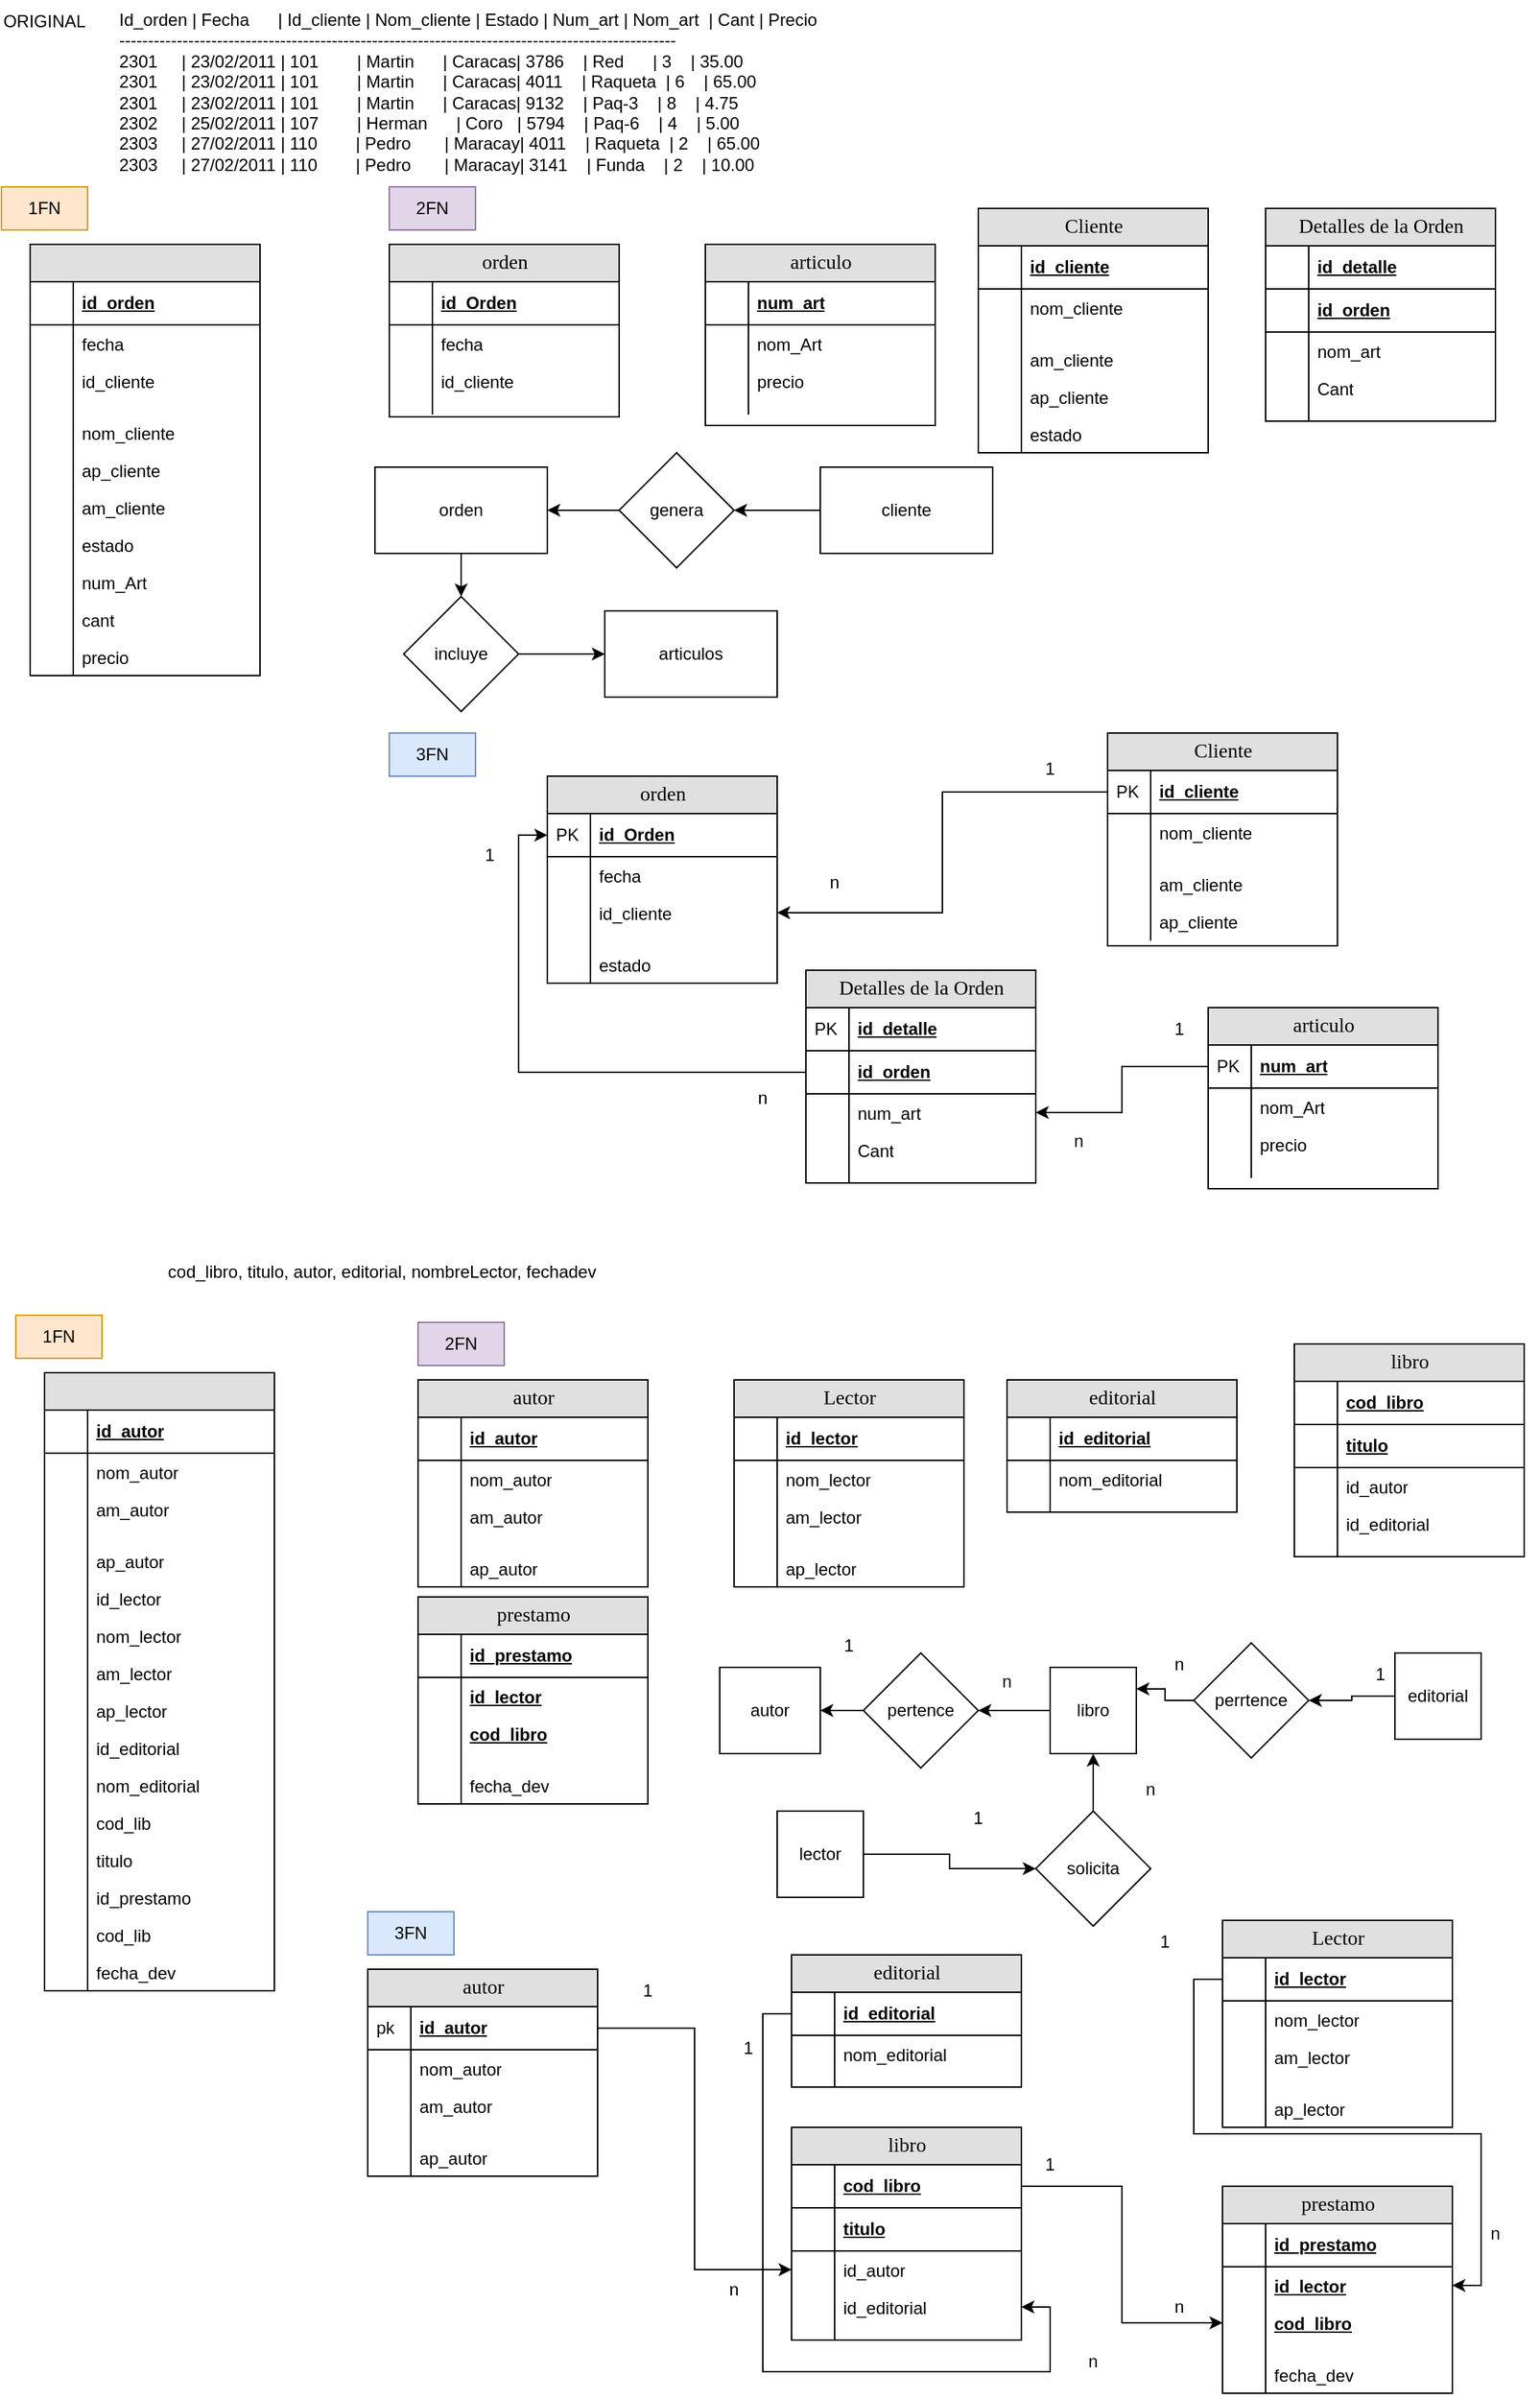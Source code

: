 <mxfile version="24.7.10">
  <diagram name="Page-1" id="e56a1550-8fbb-45ad-956c-1786394a9013">
    <mxGraphModel dx="1040" dy="599" grid="1" gridSize="10" guides="1" tooltips="1" connect="1" arrows="1" fold="1" page="1" pageScale="1" pageWidth="1100" pageHeight="850" background="none" math="0" shadow="0">
      <root>
        <mxCell id="0" />
        <mxCell id="1" parent="0" />
        <mxCell id="2e49270ec7c68f3f-8" value="articulo" style="swimlane;html=1;fontStyle=0;childLayout=stackLayout;horizontal=1;startSize=26;fillColor=#e0e0e0;horizontalStack=0;resizeParent=1;resizeLast=0;collapsible=1;marginBottom=0;swimlaneFillColor=#ffffff;align=center;rounded=0;shadow=0;comic=0;labelBackgroundColor=none;strokeWidth=1;fontFamily=Verdana;fontSize=14;swimlaneLine=1;" parent="1" vertex="1">
          <mxGeometry x="520" y="190" width="160" height="126" as="geometry" />
        </mxCell>
        <mxCell id="2e49270ec7c68f3f-9" value="num_art" style="shape=partialRectangle;top=0;left=0;right=0;bottom=1;html=1;align=left;verticalAlign=middle;fillColor=none;spacingLeft=34;spacingRight=4;whiteSpace=wrap;overflow=hidden;rotatable=0;points=[[0,0.5],[1,0.5]];portConstraint=eastwest;dropTarget=0;fontStyle=5;" parent="2e49270ec7c68f3f-8" vertex="1">
          <mxGeometry y="26" width="160" height="30" as="geometry" />
        </mxCell>
        <mxCell id="2e49270ec7c68f3f-10" value="" style="shape=partialRectangle;top=0;left=0;bottom=0;html=1;fillColor=none;align=left;verticalAlign=middle;spacingLeft=4;spacingRight=4;whiteSpace=wrap;overflow=hidden;rotatable=0;points=[];portConstraint=eastwest;part=1;" parent="2e49270ec7c68f3f-9" vertex="1" connectable="0">
          <mxGeometry width="30" height="30" as="geometry" />
        </mxCell>
        <mxCell id="2e49270ec7c68f3f-13" value="nom_Art" style="shape=partialRectangle;top=0;left=0;right=0;bottom=0;html=1;align=left;verticalAlign=top;fillColor=none;spacingLeft=34;spacingRight=4;whiteSpace=wrap;overflow=hidden;rotatable=0;points=[[0,0.5],[1,0.5]];portConstraint=eastwest;dropTarget=0;" parent="2e49270ec7c68f3f-8" vertex="1">
          <mxGeometry y="56" width="160" height="26" as="geometry" />
        </mxCell>
        <mxCell id="2e49270ec7c68f3f-14" value="" style="shape=partialRectangle;top=0;left=0;bottom=0;html=1;fillColor=none;align=left;verticalAlign=top;spacingLeft=4;spacingRight=4;whiteSpace=wrap;overflow=hidden;rotatable=0;points=[];portConstraint=eastwest;part=1;" parent="2e49270ec7c68f3f-13" vertex="1" connectable="0">
          <mxGeometry width="30" height="26" as="geometry" />
        </mxCell>
        <mxCell id="2e49270ec7c68f3f-15" value="precio" style="shape=partialRectangle;top=0;left=0;right=0;bottom=0;html=1;align=left;verticalAlign=top;fillColor=none;spacingLeft=34;spacingRight=4;whiteSpace=wrap;overflow=hidden;rotatable=0;points=[[0,0.5],[1,0.5]];portConstraint=eastwest;dropTarget=0;" parent="2e49270ec7c68f3f-8" vertex="1">
          <mxGeometry y="82" width="160" height="26" as="geometry" />
        </mxCell>
        <mxCell id="2e49270ec7c68f3f-16" value="" style="shape=partialRectangle;top=0;left=0;bottom=0;html=1;fillColor=none;align=left;verticalAlign=top;spacingLeft=4;spacingRight=4;whiteSpace=wrap;overflow=hidden;rotatable=0;points=[];portConstraint=eastwest;part=1;" parent="2e49270ec7c68f3f-15" vertex="1" connectable="0">
          <mxGeometry width="30" height="26" as="geometry" />
        </mxCell>
        <mxCell id="2e49270ec7c68f3f-17" value="" style="shape=partialRectangle;top=0;left=0;right=0;bottom=0;html=1;align=left;verticalAlign=top;fillColor=none;spacingLeft=34;spacingRight=4;whiteSpace=wrap;overflow=hidden;rotatable=0;points=[[0,0.5],[1,0.5]];portConstraint=eastwest;dropTarget=0;" parent="2e49270ec7c68f3f-8" vertex="1">
          <mxGeometry y="108" width="160" height="10" as="geometry" />
        </mxCell>
        <mxCell id="2e49270ec7c68f3f-18" value="" style="shape=partialRectangle;top=0;left=0;bottom=0;html=1;fillColor=none;align=left;verticalAlign=top;spacingLeft=4;spacingRight=4;whiteSpace=wrap;overflow=hidden;rotatable=0;points=[];portConstraint=eastwest;part=1;" parent="2e49270ec7c68f3f-17" vertex="1" connectable="0">
          <mxGeometry width="30" height="10" as="geometry" />
        </mxCell>
        <mxCell id="2e49270ec7c68f3f-19" value="Cliente" style="swimlane;html=1;fontStyle=0;childLayout=stackLayout;horizontal=1;startSize=26;fillColor=#e0e0e0;horizontalStack=0;resizeParent=1;resizeLast=0;collapsible=1;marginBottom=0;swimlaneFillColor=#ffffff;align=center;rounded=0;shadow=0;comic=0;labelBackgroundColor=none;strokeWidth=1;fontFamily=Verdana;fontSize=14" parent="1" vertex="1">
          <mxGeometry x="710" y="165" width="160" height="170" as="geometry" />
        </mxCell>
        <mxCell id="2e49270ec7c68f3f-20" value="id_cliente" style="shape=partialRectangle;top=0;left=0;right=0;bottom=1;html=1;align=left;verticalAlign=middle;fillColor=none;spacingLeft=34;spacingRight=4;whiteSpace=wrap;overflow=hidden;rotatable=0;points=[[0,0.5],[1,0.5]];portConstraint=eastwest;dropTarget=0;fontStyle=5;" parent="2e49270ec7c68f3f-19" vertex="1">
          <mxGeometry y="26" width="160" height="30" as="geometry" />
        </mxCell>
        <mxCell id="2e49270ec7c68f3f-21" value="" style="shape=partialRectangle;top=0;left=0;bottom=0;html=1;fillColor=none;align=left;verticalAlign=middle;spacingLeft=4;spacingRight=4;whiteSpace=wrap;overflow=hidden;rotatable=0;points=[];portConstraint=eastwest;part=1;" parent="2e49270ec7c68f3f-20" vertex="1" connectable="0">
          <mxGeometry width="30" height="30" as="geometry" />
        </mxCell>
        <mxCell id="2e49270ec7c68f3f-22" value="nom_cliente" style="shape=partialRectangle;top=0;left=0;right=0;bottom=0;html=1;align=left;verticalAlign=top;fillColor=none;spacingLeft=34;spacingRight=4;whiteSpace=wrap;overflow=hidden;rotatable=0;points=[[0,0.5],[1,0.5]];portConstraint=eastwest;dropTarget=0;" parent="2e49270ec7c68f3f-19" vertex="1">
          <mxGeometry y="56" width="160" height="26" as="geometry" />
        </mxCell>
        <mxCell id="2e49270ec7c68f3f-23" value="" style="shape=partialRectangle;top=0;left=0;bottom=0;html=1;fillColor=none;align=left;verticalAlign=top;spacingLeft=4;spacingRight=4;whiteSpace=wrap;overflow=hidden;rotatable=0;points=[];portConstraint=eastwest;part=1;" parent="2e49270ec7c68f3f-22" vertex="1" connectable="0">
          <mxGeometry width="30" height="26" as="geometry" />
        </mxCell>
        <mxCell id="2e49270ec7c68f3f-28" value="" style="shape=partialRectangle;top=0;left=0;right=0;bottom=0;html=1;align=left;verticalAlign=top;fillColor=none;spacingLeft=34;spacingRight=4;whiteSpace=wrap;overflow=hidden;rotatable=0;points=[[0,0.5],[1,0.5]];portConstraint=eastwest;dropTarget=0;" parent="2e49270ec7c68f3f-19" vertex="1">
          <mxGeometry y="82" width="160" height="10" as="geometry" />
        </mxCell>
        <mxCell id="2e49270ec7c68f3f-29" value="" style="shape=partialRectangle;top=0;left=0;bottom=0;html=1;fillColor=none;align=left;verticalAlign=top;spacingLeft=4;spacingRight=4;whiteSpace=wrap;overflow=hidden;rotatable=0;points=[];portConstraint=eastwest;part=1;" parent="2e49270ec7c68f3f-28" vertex="1" connectable="0">
          <mxGeometry width="30" height="10" as="geometry" />
        </mxCell>
        <mxCell id="OzjWFqrJZ3t36mjjW03i-1" value="am_cliente" style="shape=partialRectangle;top=0;left=0;right=0;bottom=0;html=1;align=left;verticalAlign=top;fillColor=none;spacingLeft=34;spacingRight=4;whiteSpace=wrap;overflow=hidden;rotatable=0;points=[[0,0.5],[1,0.5]];portConstraint=eastwest;dropTarget=0;" vertex="1" parent="2e49270ec7c68f3f-19">
          <mxGeometry y="92" width="160" height="26" as="geometry" />
        </mxCell>
        <mxCell id="OzjWFqrJZ3t36mjjW03i-2" value="" style="shape=partialRectangle;top=0;left=0;bottom=0;html=1;fillColor=none;align=left;verticalAlign=top;spacingLeft=4;spacingRight=4;whiteSpace=wrap;overflow=hidden;rotatable=0;points=[];portConstraint=eastwest;part=1;" vertex="1" connectable="0" parent="OzjWFqrJZ3t36mjjW03i-1">
          <mxGeometry width="30" height="26" as="geometry" />
        </mxCell>
        <mxCell id="OzjWFqrJZ3t36mjjW03i-3" value="ap_cliente" style="shape=partialRectangle;top=0;left=0;right=0;bottom=0;html=1;align=left;verticalAlign=top;fillColor=none;spacingLeft=34;spacingRight=4;whiteSpace=wrap;overflow=hidden;rotatable=0;points=[[0,0.5],[1,0.5]];portConstraint=eastwest;dropTarget=0;" vertex="1" parent="2e49270ec7c68f3f-19">
          <mxGeometry y="118" width="160" height="26" as="geometry" />
        </mxCell>
        <mxCell id="OzjWFqrJZ3t36mjjW03i-4" value="" style="shape=partialRectangle;top=0;left=0;bottom=0;html=1;fillColor=none;align=left;verticalAlign=top;spacingLeft=4;spacingRight=4;whiteSpace=wrap;overflow=hidden;rotatable=0;points=[];portConstraint=eastwest;part=1;" vertex="1" connectable="0" parent="OzjWFqrJZ3t36mjjW03i-3">
          <mxGeometry width="30" height="26" as="geometry" />
        </mxCell>
        <mxCell id="OzjWFqrJZ3t36mjjW03i-91" value="estado" style="shape=partialRectangle;top=0;left=0;right=0;bottom=0;html=1;align=left;verticalAlign=top;fillColor=none;spacingLeft=34;spacingRight=4;whiteSpace=wrap;overflow=hidden;rotatable=0;points=[[0,0.5],[1,0.5]];portConstraint=eastwest;dropTarget=0;" vertex="1" parent="2e49270ec7c68f3f-19">
          <mxGeometry y="144" width="160" height="26" as="geometry" />
        </mxCell>
        <mxCell id="OzjWFqrJZ3t36mjjW03i-92" value="" style="shape=partialRectangle;top=0;left=0;bottom=0;html=1;fillColor=none;align=left;verticalAlign=top;spacingLeft=4;spacingRight=4;whiteSpace=wrap;overflow=hidden;rotatable=0;points=[];portConstraint=eastwest;part=1;" vertex="1" connectable="0" parent="OzjWFqrJZ3t36mjjW03i-91">
          <mxGeometry width="30" height="26" as="geometry" />
        </mxCell>
        <mxCell id="2e49270ec7c68f3f-30" value="Detalles de la Orden" style="swimlane;html=1;fontStyle=0;childLayout=stackLayout;horizontal=1;startSize=26;fillColor=#e0e0e0;horizontalStack=0;resizeParent=1;resizeLast=0;collapsible=1;marginBottom=0;swimlaneFillColor=#ffffff;align=center;rounded=0;shadow=0;comic=0;labelBackgroundColor=none;strokeWidth=1;fontFamily=Verdana;fontSize=14" parent="1" vertex="1">
          <mxGeometry x="910" y="165" width="160" height="148" as="geometry" />
        </mxCell>
        <mxCell id="2e49270ec7c68f3f-31" value="id_detalle" style="shape=partialRectangle;top=0;left=0;right=0;bottom=1;html=1;align=left;verticalAlign=middle;fillColor=none;spacingLeft=34;spacingRight=4;whiteSpace=wrap;overflow=hidden;rotatable=0;points=[[0,0.5],[1,0.5]];portConstraint=eastwest;dropTarget=0;fontStyle=5;" parent="2e49270ec7c68f3f-30" vertex="1">
          <mxGeometry y="26" width="160" height="30" as="geometry" />
        </mxCell>
        <mxCell id="2e49270ec7c68f3f-32" value="" style="shape=partialRectangle;top=0;left=0;bottom=0;html=1;fillColor=none;align=left;verticalAlign=middle;spacingLeft=4;spacingRight=4;whiteSpace=wrap;overflow=hidden;rotatable=0;points=[];portConstraint=eastwest;part=1;" parent="2e49270ec7c68f3f-31" vertex="1" connectable="0">
          <mxGeometry width="30" height="30" as="geometry" />
        </mxCell>
        <mxCell id="OzjWFqrJZ3t36mjjW03i-32" value="id_orden" style="shape=partialRectangle;top=0;left=0;right=0;bottom=1;html=1;align=left;verticalAlign=middle;fillColor=none;spacingLeft=34;spacingRight=4;whiteSpace=wrap;overflow=hidden;rotatable=0;points=[[0,0.5],[1,0.5]];portConstraint=eastwest;dropTarget=0;fontStyle=5;" vertex="1" parent="2e49270ec7c68f3f-30">
          <mxGeometry y="56" width="160" height="30" as="geometry" />
        </mxCell>
        <mxCell id="OzjWFqrJZ3t36mjjW03i-33" value="" style="shape=partialRectangle;top=0;left=0;bottom=0;html=1;fillColor=none;align=left;verticalAlign=middle;spacingLeft=4;spacingRight=4;whiteSpace=wrap;overflow=hidden;rotatable=0;points=[];portConstraint=eastwest;part=1;" vertex="1" connectable="0" parent="OzjWFqrJZ3t36mjjW03i-32">
          <mxGeometry width="30" height="30" as="geometry" />
        </mxCell>
        <mxCell id="2e49270ec7c68f3f-35" value="nom_art" style="shape=partialRectangle;top=0;left=0;right=0;bottom=0;html=1;align=left;verticalAlign=top;fillColor=none;spacingLeft=34;spacingRight=4;whiteSpace=wrap;overflow=hidden;rotatable=0;points=[[0,0.5],[1,0.5]];portConstraint=eastwest;dropTarget=0;" parent="2e49270ec7c68f3f-30" vertex="1">
          <mxGeometry y="86" width="160" height="26" as="geometry" />
        </mxCell>
        <mxCell id="2e49270ec7c68f3f-36" value="" style="shape=partialRectangle;top=0;left=0;bottom=0;html=1;fillColor=none;align=left;verticalAlign=top;spacingLeft=4;spacingRight=4;whiteSpace=wrap;overflow=hidden;rotatable=0;points=[];portConstraint=eastwest;part=1;" parent="2e49270ec7c68f3f-35" vertex="1" connectable="0">
          <mxGeometry width="30" height="26" as="geometry" />
        </mxCell>
        <mxCell id="2e49270ec7c68f3f-37" value="Cant" style="shape=partialRectangle;top=0;left=0;right=0;bottom=0;html=1;align=left;verticalAlign=top;fillColor=none;spacingLeft=34;spacingRight=4;whiteSpace=wrap;overflow=hidden;rotatable=0;points=[[0,0.5],[1,0.5]];portConstraint=eastwest;dropTarget=0;" parent="2e49270ec7c68f3f-30" vertex="1">
          <mxGeometry y="112" width="160" height="26" as="geometry" />
        </mxCell>
        <mxCell id="2e49270ec7c68f3f-38" value="" style="shape=partialRectangle;top=0;left=0;bottom=0;html=1;fillColor=none;align=left;verticalAlign=top;spacingLeft=4;spacingRight=4;whiteSpace=wrap;overflow=hidden;rotatable=0;points=[];portConstraint=eastwest;part=1;" parent="2e49270ec7c68f3f-37" vertex="1" connectable="0">
          <mxGeometry width="30" height="26" as="geometry" />
        </mxCell>
        <mxCell id="2e49270ec7c68f3f-39" value="" style="shape=partialRectangle;top=0;left=0;right=0;bottom=0;html=1;align=left;verticalAlign=top;fillColor=none;spacingLeft=34;spacingRight=4;whiteSpace=wrap;overflow=hidden;rotatable=0;points=[[0,0.5],[1,0.5]];portConstraint=eastwest;dropTarget=0;" parent="2e49270ec7c68f3f-30" vertex="1">
          <mxGeometry y="138" width="160" height="10" as="geometry" />
        </mxCell>
        <mxCell id="2e49270ec7c68f3f-40" value="" style="shape=partialRectangle;top=0;left=0;bottom=0;html=1;fillColor=none;align=left;verticalAlign=top;spacingLeft=4;spacingRight=4;whiteSpace=wrap;overflow=hidden;rotatable=0;points=[];portConstraint=eastwest;part=1;" parent="2e49270ec7c68f3f-39" vertex="1" connectable="0">
          <mxGeometry width="30" height="10" as="geometry" />
        </mxCell>
        <mxCell id="2e49270ec7c68f3f-80" value="orden" style="swimlane;html=1;fontStyle=0;childLayout=stackLayout;horizontal=1;startSize=26;fillColor=#e0e0e0;horizontalStack=0;resizeParent=1;resizeLast=0;collapsible=1;marginBottom=0;swimlaneFillColor=#ffffff;align=center;rounded=0;shadow=0;comic=0;labelBackgroundColor=none;strokeWidth=1;fontFamily=Verdana;fontSize=14" parent="1" vertex="1">
          <mxGeometry x="300" y="190" width="160" height="120" as="geometry" />
        </mxCell>
        <mxCell id="2e49270ec7c68f3f-81" value="id_Orden" style="shape=partialRectangle;top=0;left=0;right=0;bottom=1;html=1;align=left;verticalAlign=middle;fillColor=none;spacingLeft=34;spacingRight=4;whiteSpace=wrap;overflow=hidden;rotatable=0;points=[[0,0.5],[1,0.5]];portConstraint=eastwest;dropTarget=0;fontStyle=5;" parent="2e49270ec7c68f3f-80" vertex="1">
          <mxGeometry y="26" width="160" height="30" as="geometry" />
        </mxCell>
        <mxCell id="2e49270ec7c68f3f-82" value="" style="shape=partialRectangle;top=0;left=0;bottom=0;html=1;fillColor=none;align=left;verticalAlign=middle;spacingLeft=4;spacingRight=4;whiteSpace=wrap;overflow=hidden;rotatable=0;points=[];portConstraint=eastwest;part=1;" parent="2e49270ec7c68f3f-81" vertex="1" connectable="0">
          <mxGeometry width="30" height="30" as="geometry" />
        </mxCell>
        <mxCell id="2e49270ec7c68f3f-83" value="fecha" style="shape=partialRectangle;top=0;left=0;right=0;bottom=0;html=1;align=left;verticalAlign=top;fillColor=none;spacingLeft=34;spacingRight=4;whiteSpace=wrap;overflow=hidden;rotatable=0;points=[[0,0.5],[1,0.5]];portConstraint=eastwest;dropTarget=0;" parent="2e49270ec7c68f3f-80" vertex="1">
          <mxGeometry y="56" width="160" height="26" as="geometry" />
        </mxCell>
        <mxCell id="2e49270ec7c68f3f-84" value="" style="shape=partialRectangle;top=0;left=0;bottom=0;html=1;fillColor=none;align=left;verticalAlign=top;spacingLeft=4;spacingRight=4;whiteSpace=wrap;overflow=hidden;rotatable=0;points=[];portConstraint=eastwest;part=1;" parent="2e49270ec7c68f3f-83" vertex="1" connectable="0">
          <mxGeometry width="30" height="26" as="geometry" />
        </mxCell>
        <mxCell id="2e49270ec7c68f3f-85" value="id_cliente" style="shape=partialRectangle;top=0;left=0;right=0;bottom=0;html=1;align=left;verticalAlign=top;fillColor=none;spacingLeft=34;spacingRight=4;whiteSpace=wrap;overflow=hidden;rotatable=0;points=[[0,0.5],[1,0.5]];portConstraint=eastwest;dropTarget=0;" parent="2e49270ec7c68f3f-80" vertex="1">
          <mxGeometry y="82" width="160" height="26" as="geometry" />
        </mxCell>
        <mxCell id="2e49270ec7c68f3f-86" value="" style="shape=partialRectangle;top=0;left=0;bottom=0;html=1;fillColor=none;align=left;verticalAlign=top;spacingLeft=4;spacingRight=4;whiteSpace=wrap;overflow=hidden;rotatable=0;points=[];portConstraint=eastwest;part=1;" parent="2e49270ec7c68f3f-85" vertex="1" connectable="0">
          <mxGeometry width="30" height="26" as="geometry" />
        </mxCell>
        <mxCell id="2e49270ec7c68f3f-89" value="" style="shape=partialRectangle;top=0;left=0;right=0;bottom=0;html=1;align=left;verticalAlign=top;fillColor=none;spacingLeft=34;spacingRight=4;whiteSpace=wrap;overflow=hidden;rotatable=0;points=[[0,0.5],[1,0.5]];portConstraint=eastwest;dropTarget=0;" parent="2e49270ec7c68f3f-80" vertex="1">
          <mxGeometry y="108" width="160" height="10" as="geometry" />
        </mxCell>
        <mxCell id="2e49270ec7c68f3f-90" value="" style="shape=partialRectangle;top=0;left=0;bottom=0;html=1;fillColor=none;align=left;verticalAlign=top;spacingLeft=4;spacingRight=4;whiteSpace=wrap;overflow=hidden;rotatable=0;points=[];portConstraint=eastwest;part=1;" parent="2e49270ec7c68f3f-89" vertex="1" connectable="0">
          <mxGeometry width="30" height="10" as="geometry" />
        </mxCell>
        <mxCell id="y9A3WRsfdsaMeldGVqsL-1" value="Id_orden | Fecha      | Id_cliente | Nom_cliente | Estado | Num_art | Nom_art  | Cant | Precio&#xa;-------------------------------------------------------------------------------------------------&#xa;2301     | 23/02/2011 | 101        | Martin      | Caracas| 3786    | Red      | 3    | 35.00&#xa;2301     | 23/02/2011 | 101        | Martin      | Caracas| 4011    | Raqueta  | 6    | 65.00&#xa;2301     | 23/02/2011 | 101        | Martin      | Caracas| 9132    | Paq-3    | 8    | 4.75&#xa;2302     | 25/02/2011 | 107        | Herman      | Coro   | 5794    | Paq-6    | 4    | 5.00&#xa;2303     | 27/02/2011 | 110        | Pedro       | Maracay| 4011    | Raqueta  | 2    | 65.00&#xa;2303     | 27/02/2011 | 110        | Pedro       | Maracay| 3141    | Funda    | 2    | 10.00" style="text;whiteSpace=wrap;" parent="1" vertex="1">
          <mxGeometry x="110" y="20" width="590" height="100" as="geometry" />
        </mxCell>
        <mxCell id="OzjWFqrJZ3t36mjjW03i-5" value="" style="swimlane;html=1;fontStyle=0;childLayout=stackLayout;horizontal=1;startSize=26;fillColor=#e0e0e0;horizontalStack=0;resizeParent=1;resizeLast=0;collapsible=1;marginBottom=0;swimlaneFillColor=#ffffff;align=center;rounded=0;shadow=0;comic=0;labelBackgroundColor=none;strokeWidth=1;fontFamily=Verdana;fontSize=14;swimlaneLine=1;" vertex="1" parent="1">
          <mxGeometry x="50" y="190" width="160" height="300" as="geometry" />
        </mxCell>
        <mxCell id="OzjWFqrJZ3t36mjjW03i-6" value="id_orden" style="shape=partialRectangle;top=0;left=0;right=0;bottom=1;html=1;align=left;verticalAlign=middle;fillColor=none;spacingLeft=34;spacingRight=4;whiteSpace=wrap;overflow=hidden;rotatable=0;points=[[0,0.5],[1,0.5]];portConstraint=eastwest;dropTarget=0;fontStyle=5;" vertex="1" parent="OzjWFqrJZ3t36mjjW03i-5">
          <mxGeometry y="26" width="160" height="30" as="geometry" />
        </mxCell>
        <mxCell id="OzjWFqrJZ3t36mjjW03i-7" value="" style="shape=partialRectangle;top=0;left=0;bottom=0;html=1;fillColor=none;align=left;verticalAlign=middle;spacingLeft=4;spacingRight=4;whiteSpace=wrap;overflow=hidden;rotatable=0;points=[];portConstraint=eastwest;part=1;" vertex="1" connectable="0" parent="OzjWFqrJZ3t36mjjW03i-6">
          <mxGeometry width="30" height="30" as="geometry" />
        </mxCell>
        <mxCell id="OzjWFqrJZ3t36mjjW03i-8" value="fecha&lt;span style=&quot;white-space: pre;&quot;&gt;&#x9;&lt;/span&gt;&lt;span style=&quot;white-space: pre;&quot;&gt;&#x9;&lt;/span&gt;" style="shape=partialRectangle;top=0;left=0;right=0;bottom=0;html=1;align=left;verticalAlign=top;fillColor=none;spacingLeft=34;spacingRight=4;whiteSpace=wrap;overflow=hidden;rotatable=0;points=[[0,0.5],[1,0.5]];portConstraint=eastwest;dropTarget=0;" vertex="1" parent="OzjWFqrJZ3t36mjjW03i-5">
          <mxGeometry y="56" width="160" height="26" as="geometry" />
        </mxCell>
        <mxCell id="OzjWFqrJZ3t36mjjW03i-9" value="" style="shape=partialRectangle;top=0;left=0;bottom=0;html=1;fillColor=none;align=left;verticalAlign=top;spacingLeft=4;spacingRight=4;whiteSpace=wrap;overflow=hidden;rotatable=0;points=[];portConstraint=eastwest;part=1;" vertex="1" connectable="0" parent="OzjWFqrJZ3t36mjjW03i-8">
          <mxGeometry width="30" height="26" as="geometry" />
        </mxCell>
        <mxCell id="OzjWFqrJZ3t36mjjW03i-10" value="id_cliente" style="shape=partialRectangle;top=0;left=0;right=0;bottom=0;html=1;align=left;verticalAlign=top;fillColor=none;spacingLeft=34;spacingRight=4;whiteSpace=wrap;overflow=hidden;rotatable=0;points=[[0,0.5],[1,0.5]];portConstraint=eastwest;dropTarget=0;" vertex="1" parent="OzjWFqrJZ3t36mjjW03i-5">
          <mxGeometry y="82" width="160" height="26" as="geometry" />
        </mxCell>
        <mxCell id="OzjWFqrJZ3t36mjjW03i-11" value="" style="shape=partialRectangle;top=0;left=0;bottom=0;html=1;fillColor=none;align=left;verticalAlign=top;spacingLeft=4;spacingRight=4;whiteSpace=wrap;overflow=hidden;rotatable=0;points=[];portConstraint=eastwest;part=1;" vertex="1" connectable="0" parent="OzjWFqrJZ3t36mjjW03i-10">
          <mxGeometry width="30" height="26" as="geometry" />
        </mxCell>
        <mxCell id="OzjWFqrJZ3t36mjjW03i-12" value="" style="shape=partialRectangle;top=0;left=0;right=0;bottom=0;html=1;align=left;verticalAlign=top;fillColor=none;spacingLeft=34;spacingRight=4;whiteSpace=wrap;overflow=hidden;rotatable=0;points=[[0,0.5],[1,0.5]];portConstraint=eastwest;dropTarget=0;" vertex="1" parent="OzjWFqrJZ3t36mjjW03i-5">
          <mxGeometry y="108" width="160" height="10" as="geometry" />
        </mxCell>
        <mxCell id="OzjWFqrJZ3t36mjjW03i-13" value="" style="shape=partialRectangle;top=0;left=0;bottom=0;html=1;fillColor=none;align=left;verticalAlign=top;spacingLeft=4;spacingRight=4;whiteSpace=wrap;overflow=hidden;rotatable=0;points=[];portConstraint=eastwest;part=1;" vertex="1" connectable="0" parent="OzjWFqrJZ3t36mjjW03i-12">
          <mxGeometry width="30" height="10" as="geometry" />
        </mxCell>
        <mxCell id="OzjWFqrJZ3t36mjjW03i-14" value="nom_cliente" style="shape=partialRectangle;top=0;left=0;right=0;bottom=0;html=1;align=left;verticalAlign=top;fillColor=none;spacingLeft=34;spacingRight=4;whiteSpace=wrap;overflow=hidden;rotatable=0;points=[[0,0.5],[1,0.5]];portConstraint=eastwest;dropTarget=0;" vertex="1" parent="OzjWFqrJZ3t36mjjW03i-5">
          <mxGeometry y="118" width="160" height="26" as="geometry" />
        </mxCell>
        <mxCell id="OzjWFqrJZ3t36mjjW03i-15" value="" style="shape=partialRectangle;top=0;left=0;bottom=0;html=1;fillColor=none;align=left;verticalAlign=top;spacingLeft=4;spacingRight=4;whiteSpace=wrap;overflow=hidden;rotatable=0;points=[];portConstraint=eastwest;part=1;" vertex="1" connectable="0" parent="OzjWFqrJZ3t36mjjW03i-14">
          <mxGeometry width="30" height="26" as="geometry" />
        </mxCell>
        <mxCell id="OzjWFqrJZ3t36mjjW03i-16" value="ap_cliente" style="shape=partialRectangle;top=0;left=0;right=0;bottom=0;html=1;align=left;verticalAlign=top;fillColor=none;spacingLeft=34;spacingRight=4;whiteSpace=wrap;overflow=hidden;rotatable=0;points=[[0,0.5],[1,0.5]];portConstraint=eastwest;dropTarget=0;" vertex="1" parent="OzjWFqrJZ3t36mjjW03i-5">
          <mxGeometry y="144" width="160" height="26" as="geometry" />
        </mxCell>
        <mxCell id="OzjWFqrJZ3t36mjjW03i-17" value="" style="shape=partialRectangle;top=0;left=0;bottom=0;html=1;fillColor=none;align=left;verticalAlign=top;spacingLeft=4;spacingRight=4;whiteSpace=wrap;overflow=hidden;rotatable=0;points=[];portConstraint=eastwest;part=1;" vertex="1" connectable="0" parent="OzjWFqrJZ3t36mjjW03i-16">
          <mxGeometry width="30" height="26" as="geometry" />
        </mxCell>
        <mxCell id="OzjWFqrJZ3t36mjjW03i-18" value="am_cliente" style="shape=partialRectangle;top=0;left=0;right=0;bottom=0;html=1;align=left;verticalAlign=top;fillColor=none;spacingLeft=34;spacingRight=4;whiteSpace=wrap;overflow=hidden;rotatable=0;points=[[0,0.5],[1,0.5]];portConstraint=eastwest;dropTarget=0;" vertex="1" parent="OzjWFqrJZ3t36mjjW03i-5">
          <mxGeometry y="170" width="160" height="26" as="geometry" />
        </mxCell>
        <mxCell id="OzjWFqrJZ3t36mjjW03i-19" value="" style="shape=partialRectangle;top=0;left=0;bottom=0;html=1;fillColor=none;align=left;verticalAlign=top;spacingLeft=4;spacingRight=4;whiteSpace=wrap;overflow=hidden;rotatable=0;points=[];portConstraint=eastwest;part=1;" vertex="1" connectable="0" parent="OzjWFqrJZ3t36mjjW03i-18">
          <mxGeometry width="30" height="26" as="geometry" />
        </mxCell>
        <mxCell id="OzjWFqrJZ3t36mjjW03i-20" value="estado" style="shape=partialRectangle;top=0;left=0;right=0;bottom=0;html=1;align=left;verticalAlign=top;fillColor=none;spacingLeft=34;spacingRight=4;whiteSpace=wrap;overflow=hidden;rotatable=0;points=[[0,0.5],[1,0.5]];portConstraint=eastwest;dropTarget=0;" vertex="1" parent="OzjWFqrJZ3t36mjjW03i-5">
          <mxGeometry y="196" width="160" height="26" as="geometry" />
        </mxCell>
        <mxCell id="OzjWFqrJZ3t36mjjW03i-21" value="" style="shape=partialRectangle;top=0;left=0;bottom=0;html=1;fillColor=none;align=left;verticalAlign=top;spacingLeft=4;spacingRight=4;whiteSpace=wrap;overflow=hidden;rotatable=0;points=[];portConstraint=eastwest;part=1;" vertex="1" connectable="0" parent="OzjWFqrJZ3t36mjjW03i-20">
          <mxGeometry width="30" height="26" as="geometry" />
        </mxCell>
        <mxCell id="OzjWFqrJZ3t36mjjW03i-22" value="num_Art" style="shape=partialRectangle;top=0;left=0;right=0;bottom=0;html=1;align=left;verticalAlign=top;fillColor=none;spacingLeft=34;spacingRight=4;whiteSpace=wrap;overflow=hidden;rotatable=0;points=[[0,0.5],[1,0.5]];portConstraint=eastwest;dropTarget=0;" vertex="1" parent="OzjWFqrJZ3t36mjjW03i-5">
          <mxGeometry y="222" width="160" height="26" as="geometry" />
        </mxCell>
        <mxCell id="OzjWFqrJZ3t36mjjW03i-23" value="" style="shape=partialRectangle;top=0;left=0;bottom=0;html=1;fillColor=none;align=left;verticalAlign=top;spacingLeft=4;spacingRight=4;whiteSpace=wrap;overflow=hidden;rotatable=0;points=[];portConstraint=eastwest;part=1;" vertex="1" connectable="0" parent="OzjWFqrJZ3t36mjjW03i-22">
          <mxGeometry width="30" height="26" as="geometry" />
        </mxCell>
        <mxCell id="OzjWFqrJZ3t36mjjW03i-24" value="cant" style="shape=partialRectangle;top=0;left=0;right=0;bottom=0;html=1;align=left;verticalAlign=top;fillColor=none;spacingLeft=34;spacingRight=4;whiteSpace=wrap;overflow=hidden;rotatable=0;points=[[0,0.5],[1,0.5]];portConstraint=eastwest;dropTarget=0;" vertex="1" parent="OzjWFqrJZ3t36mjjW03i-5">
          <mxGeometry y="248" width="160" height="26" as="geometry" />
        </mxCell>
        <mxCell id="OzjWFqrJZ3t36mjjW03i-25" value="" style="shape=partialRectangle;top=0;left=0;bottom=0;html=1;fillColor=none;align=left;verticalAlign=top;spacingLeft=4;spacingRight=4;whiteSpace=wrap;overflow=hidden;rotatable=0;points=[];portConstraint=eastwest;part=1;" vertex="1" connectable="0" parent="OzjWFqrJZ3t36mjjW03i-24">
          <mxGeometry width="30" height="26" as="geometry" />
        </mxCell>
        <mxCell id="OzjWFqrJZ3t36mjjW03i-26" value="precio" style="shape=partialRectangle;top=0;left=0;right=0;bottom=0;html=1;align=left;verticalAlign=top;fillColor=none;spacingLeft=34;spacingRight=4;whiteSpace=wrap;overflow=hidden;rotatable=0;points=[[0,0.5],[1,0.5]];portConstraint=eastwest;dropTarget=0;" vertex="1" parent="OzjWFqrJZ3t36mjjW03i-5">
          <mxGeometry y="274" width="160" height="26" as="geometry" />
        </mxCell>
        <mxCell id="OzjWFqrJZ3t36mjjW03i-27" value="" style="shape=partialRectangle;top=0;left=0;bottom=0;html=1;fillColor=none;align=left;verticalAlign=top;spacingLeft=4;spacingRight=4;whiteSpace=wrap;overflow=hidden;rotatable=0;points=[];portConstraint=eastwest;part=1;" vertex="1" connectable="0" parent="OzjWFqrJZ3t36mjjW03i-26">
          <mxGeometry width="30" height="26" as="geometry" />
        </mxCell>
        <mxCell id="OzjWFqrJZ3t36mjjW03i-28" value="ORIGINAL" style="text;html=1;align=center;verticalAlign=middle;whiteSpace=wrap;rounded=0;" vertex="1" parent="1">
          <mxGeometry x="30" y="20" width="60" height="30" as="geometry" />
        </mxCell>
        <mxCell id="OzjWFqrJZ3t36mjjW03i-29" value="1FN" style="text;html=1;align=center;verticalAlign=middle;whiteSpace=wrap;rounded=0;fillColor=#ffe6cc;strokeColor=#d79b00;" vertex="1" parent="1">
          <mxGeometry x="30" y="150" width="60" height="30" as="geometry" />
        </mxCell>
        <mxCell id="OzjWFqrJZ3t36mjjW03i-34" value="2FN" style="text;html=1;align=center;verticalAlign=middle;whiteSpace=wrap;rounded=0;fillColor=#e1d5e7;strokeColor=#9673a6;" vertex="1" parent="1">
          <mxGeometry x="300" y="150" width="60" height="30" as="geometry" />
        </mxCell>
        <mxCell id="OzjWFqrJZ3t36mjjW03i-46" value="" style="edgeStyle=orthogonalEdgeStyle;rounded=0;orthogonalLoop=1;jettySize=auto;html=1;" edge="1" parent="1" source="OzjWFqrJZ3t36mjjW03i-36" target="OzjWFqrJZ3t36mjjW03i-41">
          <mxGeometry relative="1" as="geometry" />
        </mxCell>
        <mxCell id="OzjWFqrJZ3t36mjjW03i-36" value="orden" style="rounded=0;whiteSpace=wrap;html=1;" vertex="1" parent="1">
          <mxGeometry x="290" y="345" width="120" height="60" as="geometry" />
        </mxCell>
        <mxCell id="OzjWFqrJZ3t36mjjW03i-38" value="articulos" style="rounded=0;whiteSpace=wrap;html=1;" vertex="1" parent="1">
          <mxGeometry x="450" y="445" width="120" height="60" as="geometry" />
        </mxCell>
        <mxCell id="OzjWFqrJZ3t36mjjW03i-43" value="" style="edgeStyle=orthogonalEdgeStyle;rounded=0;orthogonalLoop=1;jettySize=auto;html=1;" edge="1" parent="1" source="OzjWFqrJZ3t36mjjW03i-39" target="OzjWFqrJZ3t36mjjW03i-42">
          <mxGeometry relative="1" as="geometry" />
        </mxCell>
        <mxCell id="OzjWFqrJZ3t36mjjW03i-39" value="cliente" style="rounded=0;whiteSpace=wrap;html=1;" vertex="1" parent="1">
          <mxGeometry x="600" y="345" width="120" height="60" as="geometry" />
        </mxCell>
        <mxCell id="OzjWFqrJZ3t36mjjW03i-47" value="" style="edgeStyle=orthogonalEdgeStyle;rounded=0;orthogonalLoop=1;jettySize=auto;html=1;" edge="1" parent="1" source="OzjWFqrJZ3t36mjjW03i-41" target="OzjWFqrJZ3t36mjjW03i-38">
          <mxGeometry relative="1" as="geometry" />
        </mxCell>
        <mxCell id="OzjWFqrJZ3t36mjjW03i-41" value="incluye" style="rhombus;whiteSpace=wrap;html=1;" vertex="1" parent="1">
          <mxGeometry x="310" y="435" width="80" height="80" as="geometry" />
        </mxCell>
        <mxCell id="OzjWFqrJZ3t36mjjW03i-44" value="" style="edgeStyle=orthogonalEdgeStyle;rounded=0;orthogonalLoop=1;jettySize=auto;html=1;" edge="1" parent="1" source="OzjWFqrJZ3t36mjjW03i-42" target="OzjWFqrJZ3t36mjjW03i-36">
          <mxGeometry relative="1" as="geometry" />
        </mxCell>
        <mxCell id="OzjWFqrJZ3t36mjjW03i-42" value="genera" style="rhombus;whiteSpace=wrap;html=1;" vertex="1" parent="1">
          <mxGeometry x="460" y="335" width="80" height="80" as="geometry" />
        </mxCell>
        <mxCell id="OzjWFqrJZ3t36mjjW03i-48" value="articulo" style="swimlane;html=1;fontStyle=0;childLayout=stackLayout;horizontal=1;startSize=26;fillColor=#e0e0e0;horizontalStack=0;resizeParent=1;resizeLast=0;collapsible=1;marginBottom=0;swimlaneFillColor=#ffffff;align=center;rounded=0;shadow=0;comic=0;labelBackgroundColor=none;strokeWidth=1;fontFamily=Verdana;fontSize=14;swimlaneLine=1;" vertex="1" parent="1">
          <mxGeometry x="870" y="721" width="160" height="126" as="geometry" />
        </mxCell>
        <mxCell id="OzjWFqrJZ3t36mjjW03i-49" value="num_art" style="shape=partialRectangle;top=0;left=0;right=0;bottom=1;html=1;align=left;verticalAlign=middle;fillColor=none;spacingLeft=34;spacingRight=4;whiteSpace=wrap;overflow=hidden;rotatable=0;points=[[0,0.5],[1,0.5]];portConstraint=eastwest;dropTarget=0;fontStyle=5;" vertex="1" parent="OzjWFqrJZ3t36mjjW03i-48">
          <mxGeometry y="26" width="160" height="30" as="geometry" />
        </mxCell>
        <mxCell id="OzjWFqrJZ3t36mjjW03i-50" value="PK" style="shape=partialRectangle;top=0;left=0;bottom=0;html=1;fillColor=none;align=left;verticalAlign=middle;spacingLeft=4;spacingRight=4;whiteSpace=wrap;overflow=hidden;rotatable=0;points=[];portConstraint=eastwest;part=1;" vertex="1" connectable="0" parent="OzjWFqrJZ3t36mjjW03i-49">
          <mxGeometry width="30" height="30" as="geometry" />
        </mxCell>
        <mxCell id="OzjWFqrJZ3t36mjjW03i-51" value="nom_Art" style="shape=partialRectangle;top=0;left=0;right=0;bottom=0;html=1;align=left;verticalAlign=top;fillColor=none;spacingLeft=34;spacingRight=4;whiteSpace=wrap;overflow=hidden;rotatable=0;points=[[0,0.5],[1,0.5]];portConstraint=eastwest;dropTarget=0;" vertex="1" parent="OzjWFqrJZ3t36mjjW03i-48">
          <mxGeometry y="56" width="160" height="26" as="geometry" />
        </mxCell>
        <mxCell id="OzjWFqrJZ3t36mjjW03i-52" value="" style="shape=partialRectangle;top=0;left=0;bottom=0;html=1;fillColor=none;align=left;verticalAlign=top;spacingLeft=4;spacingRight=4;whiteSpace=wrap;overflow=hidden;rotatable=0;points=[];portConstraint=eastwest;part=1;" vertex="1" connectable="0" parent="OzjWFqrJZ3t36mjjW03i-51">
          <mxGeometry width="30" height="26" as="geometry" />
        </mxCell>
        <mxCell id="OzjWFqrJZ3t36mjjW03i-53" value="precio" style="shape=partialRectangle;top=0;left=0;right=0;bottom=0;html=1;align=left;verticalAlign=top;fillColor=none;spacingLeft=34;spacingRight=4;whiteSpace=wrap;overflow=hidden;rotatable=0;points=[[0,0.5],[1,0.5]];portConstraint=eastwest;dropTarget=0;" vertex="1" parent="OzjWFqrJZ3t36mjjW03i-48">
          <mxGeometry y="82" width="160" height="26" as="geometry" />
        </mxCell>
        <mxCell id="OzjWFqrJZ3t36mjjW03i-54" value="" style="shape=partialRectangle;top=0;left=0;bottom=0;html=1;fillColor=none;align=left;verticalAlign=top;spacingLeft=4;spacingRight=4;whiteSpace=wrap;overflow=hidden;rotatable=0;points=[];portConstraint=eastwest;part=1;" vertex="1" connectable="0" parent="OzjWFqrJZ3t36mjjW03i-53">
          <mxGeometry width="30" height="26" as="geometry" />
        </mxCell>
        <mxCell id="OzjWFqrJZ3t36mjjW03i-55" value="" style="shape=partialRectangle;top=0;left=0;right=0;bottom=0;html=1;align=left;verticalAlign=top;fillColor=none;spacingLeft=34;spacingRight=4;whiteSpace=wrap;overflow=hidden;rotatable=0;points=[[0,0.5],[1,0.5]];portConstraint=eastwest;dropTarget=0;" vertex="1" parent="OzjWFqrJZ3t36mjjW03i-48">
          <mxGeometry y="108" width="160" height="10" as="geometry" />
        </mxCell>
        <mxCell id="OzjWFqrJZ3t36mjjW03i-56" value="" style="shape=partialRectangle;top=0;left=0;bottom=0;html=1;fillColor=none;align=left;verticalAlign=top;spacingLeft=4;spacingRight=4;whiteSpace=wrap;overflow=hidden;rotatable=0;points=[];portConstraint=eastwest;part=1;" vertex="1" connectable="0" parent="OzjWFqrJZ3t36mjjW03i-55">
          <mxGeometry width="30" height="10" as="geometry" />
        </mxCell>
        <mxCell id="OzjWFqrJZ3t36mjjW03i-57" value="Cliente" style="swimlane;html=1;fontStyle=0;childLayout=stackLayout;horizontal=1;startSize=26;fillColor=#e0e0e0;horizontalStack=0;resizeParent=1;resizeLast=0;collapsible=1;marginBottom=0;swimlaneFillColor=#ffffff;align=center;rounded=0;shadow=0;comic=0;labelBackgroundColor=none;strokeWidth=1;fontFamily=Verdana;fontSize=14" vertex="1" parent="1">
          <mxGeometry x="800" y="530" width="160" height="148" as="geometry" />
        </mxCell>
        <mxCell id="OzjWFqrJZ3t36mjjW03i-58" value="id_cliente" style="shape=partialRectangle;top=0;left=0;right=0;bottom=1;html=1;align=left;verticalAlign=middle;fillColor=none;spacingLeft=34;spacingRight=4;whiteSpace=wrap;overflow=hidden;rotatable=0;points=[[0,0.5],[1,0.5]];portConstraint=eastwest;dropTarget=0;fontStyle=5;" vertex="1" parent="OzjWFqrJZ3t36mjjW03i-57">
          <mxGeometry y="26" width="160" height="30" as="geometry" />
        </mxCell>
        <mxCell id="OzjWFqrJZ3t36mjjW03i-59" value="PK" style="shape=partialRectangle;top=0;left=0;bottom=0;html=1;fillColor=none;align=left;verticalAlign=middle;spacingLeft=4;spacingRight=4;whiteSpace=wrap;overflow=hidden;rotatable=0;points=[];portConstraint=eastwest;part=1;" vertex="1" connectable="0" parent="OzjWFqrJZ3t36mjjW03i-58">
          <mxGeometry width="30" height="30" as="geometry" />
        </mxCell>
        <mxCell id="OzjWFqrJZ3t36mjjW03i-60" value="nom_cliente" style="shape=partialRectangle;top=0;left=0;right=0;bottom=0;html=1;align=left;verticalAlign=top;fillColor=none;spacingLeft=34;spacingRight=4;whiteSpace=wrap;overflow=hidden;rotatable=0;points=[[0,0.5],[1,0.5]];portConstraint=eastwest;dropTarget=0;" vertex="1" parent="OzjWFqrJZ3t36mjjW03i-57">
          <mxGeometry y="56" width="160" height="26" as="geometry" />
        </mxCell>
        <mxCell id="OzjWFqrJZ3t36mjjW03i-61" value="" style="shape=partialRectangle;top=0;left=0;bottom=0;html=1;fillColor=none;align=left;verticalAlign=top;spacingLeft=4;spacingRight=4;whiteSpace=wrap;overflow=hidden;rotatable=0;points=[];portConstraint=eastwest;part=1;" vertex="1" connectable="0" parent="OzjWFqrJZ3t36mjjW03i-60">
          <mxGeometry width="30" height="26" as="geometry" />
        </mxCell>
        <mxCell id="OzjWFqrJZ3t36mjjW03i-62" value="" style="shape=partialRectangle;top=0;left=0;right=0;bottom=0;html=1;align=left;verticalAlign=top;fillColor=none;spacingLeft=34;spacingRight=4;whiteSpace=wrap;overflow=hidden;rotatable=0;points=[[0,0.5],[1,0.5]];portConstraint=eastwest;dropTarget=0;" vertex="1" parent="OzjWFqrJZ3t36mjjW03i-57">
          <mxGeometry y="82" width="160" height="10" as="geometry" />
        </mxCell>
        <mxCell id="OzjWFqrJZ3t36mjjW03i-63" value="" style="shape=partialRectangle;top=0;left=0;bottom=0;html=1;fillColor=none;align=left;verticalAlign=top;spacingLeft=4;spacingRight=4;whiteSpace=wrap;overflow=hidden;rotatable=0;points=[];portConstraint=eastwest;part=1;" vertex="1" connectable="0" parent="OzjWFqrJZ3t36mjjW03i-62">
          <mxGeometry width="30" height="10" as="geometry" />
        </mxCell>
        <mxCell id="OzjWFqrJZ3t36mjjW03i-64" value="am_cliente" style="shape=partialRectangle;top=0;left=0;right=0;bottom=0;html=1;align=left;verticalAlign=top;fillColor=none;spacingLeft=34;spacingRight=4;whiteSpace=wrap;overflow=hidden;rotatable=0;points=[[0,0.5],[1,0.5]];portConstraint=eastwest;dropTarget=0;" vertex="1" parent="OzjWFqrJZ3t36mjjW03i-57">
          <mxGeometry y="92" width="160" height="26" as="geometry" />
        </mxCell>
        <mxCell id="OzjWFqrJZ3t36mjjW03i-65" value="" style="shape=partialRectangle;top=0;left=0;bottom=0;html=1;fillColor=none;align=left;verticalAlign=top;spacingLeft=4;spacingRight=4;whiteSpace=wrap;overflow=hidden;rotatable=0;points=[];portConstraint=eastwest;part=1;" vertex="1" connectable="0" parent="OzjWFqrJZ3t36mjjW03i-64">
          <mxGeometry width="30" height="26" as="geometry" />
        </mxCell>
        <mxCell id="OzjWFqrJZ3t36mjjW03i-66" value="ap_cliente" style="shape=partialRectangle;top=0;left=0;right=0;bottom=0;html=1;align=left;verticalAlign=top;fillColor=none;spacingLeft=34;spacingRight=4;whiteSpace=wrap;overflow=hidden;rotatable=0;points=[[0,0.5],[1,0.5]];portConstraint=eastwest;dropTarget=0;" vertex="1" parent="OzjWFqrJZ3t36mjjW03i-57">
          <mxGeometry y="118" width="160" height="26" as="geometry" />
        </mxCell>
        <mxCell id="OzjWFqrJZ3t36mjjW03i-67" value="" style="shape=partialRectangle;top=0;left=0;bottom=0;html=1;fillColor=none;align=left;verticalAlign=top;spacingLeft=4;spacingRight=4;whiteSpace=wrap;overflow=hidden;rotatable=0;points=[];portConstraint=eastwest;part=1;" vertex="1" connectable="0" parent="OzjWFqrJZ3t36mjjW03i-66">
          <mxGeometry width="30" height="26" as="geometry" />
        </mxCell>
        <mxCell id="OzjWFqrJZ3t36mjjW03i-68" value="Detalles de la Orden" style="swimlane;html=1;fontStyle=0;childLayout=stackLayout;horizontal=1;startSize=26;fillColor=#e0e0e0;horizontalStack=0;resizeParent=1;resizeLast=0;collapsible=1;marginBottom=0;swimlaneFillColor=#ffffff;align=center;rounded=0;shadow=0;comic=0;labelBackgroundColor=none;strokeWidth=1;fontFamily=Verdana;fontSize=14" vertex="1" parent="1">
          <mxGeometry x="590" y="695" width="160" height="148" as="geometry" />
        </mxCell>
        <mxCell id="OzjWFqrJZ3t36mjjW03i-69" value="id_detalle" style="shape=partialRectangle;top=0;left=0;right=0;bottom=1;html=1;align=left;verticalAlign=middle;fillColor=none;spacingLeft=34;spacingRight=4;whiteSpace=wrap;overflow=hidden;rotatable=0;points=[[0,0.5],[1,0.5]];portConstraint=eastwest;dropTarget=0;fontStyle=5;" vertex="1" parent="OzjWFqrJZ3t36mjjW03i-68">
          <mxGeometry y="26" width="160" height="30" as="geometry" />
        </mxCell>
        <mxCell id="OzjWFqrJZ3t36mjjW03i-70" value="PK" style="shape=partialRectangle;top=0;left=0;bottom=0;html=1;fillColor=none;align=left;verticalAlign=middle;spacingLeft=4;spacingRight=4;whiteSpace=wrap;overflow=hidden;rotatable=0;points=[];portConstraint=eastwest;part=1;" vertex="1" connectable="0" parent="OzjWFqrJZ3t36mjjW03i-69">
          <mxGeometry width="30" height="30" as="geometry" />
        </mxCell>
        <mxCell id="OzjWFqrJZ3t36mjjW03i-71" value="id_orden" style="shape=partialRectangle;top=0;left=0;right=0;bottom=1;html=1;align=left;verticalAlign=middle;fillColor=none;spacingLeft=34;spacingRight=4;whiteSpace=wrap;overflow=hidden;rotatable=0;points=[[0,0.5],[1,0.5]];portConstraint=eastwest;dropTarget=0;fontStyle=5;" vertex="1" parent="OzjWFqrJZ3t36mjjW03i-68">
          <mxGeometry y="56" width="160" height="30" as="geometry" />
        </mxCell>
        <mxCell id="OzjWFqrJZ3t36mjjW03i-72" value="" style="shape=partialRectangle;top=0;left=0;bottom=0;html=1;fillColor=none;align=left;verticalAlign=middle;spacingLeft=4;spacingRight=4;whiteSpace=wrap;overflow=hidden;rotatable=0;points=[];portConstraint=eastwest;part=1;" vertex="1" connectable="0" parent="OzjWFqrJZ3t36mjjW03i-71">
          <mxGeometry width="30" height="30" as="geometry" />
        </mxCell>
        <mxCell id="OzjWFqrJZ3t36mjjW03i-73" value="num_art" style="shape=partialRectangle;top=0;left=0;right=0;bottom=0;html=1;align=left;verticalAlign=top;fillColor=none;spacingLeft=34;spacingRight=4;whiteSpace=wrap;overflow=hidden;rotatable=0;points=[[0,0.5],[1,0.5]];portConstraint=eastwest;dropTarget=0;" vertex="1" parent="OzjWFqrJZ3t36mjjW03i-68">
          <mxGeometry y="86" width="160" height="26" as="geometry" />
        </mxCell>
        <mxCell id="OzjWFqrJZ3t36mjjW03i-74" value="" style="shape=partialRectangle;top=0;left=0;bottom=0;html=1;fillColor=none;align=left;verticalAlign=top;spacingLeft=4;spacingRight=4;whiteSpace=wrap;overflow=hidden;rotatable=0;points=[];portConstraint=eastwest;part=1;" vertex="1" connectable="0" parent="OzjWFqrJZ3t36mjjW03i-73">
          <mxGeometry width="30" height="26" as="geometry" />
        </mxCell>
        <mxCell id="OzjWFqrJZ3t36mjjW03i-75" value="Cant" style="shape=partialRectangle;top=0;left=0;right=0;bottom=0;html=1;align=left;verticalAlign=top;fillColor=none;spacingLeft=34;spacingRight=4;whiteSpace=wrap;overflow=hidden;rotatable=0;points=[[0,0.5],[1,0.5]];portConstraint=eastwest;dropTarget=0;" vertex="1" parent="OzjWFqrJZ3t36mjjW03i-68">
          <mxGeometry y="112" width="160" height="26" as="geometry" />
        </mxCell>
        <mxCell id="OzjWFqrJZ3t36mjjW03i-76" value="" style="shape=partialRectangle;top=0;left=0;bottom=0;html=1;fillColor=none;align=left;verticalAlign=top;spacingLeft=4;spacingRight=4;whiteSpace=wrap;overflow=hidden;rotatable=0;points=[];portConstraint=eastwest;part=1;" vertex="1" connectable="0" parent="OzjWFqrJZ3t36mjjW03i-75">
          <mxGeometry width="30" height="26" as="geometry" />
        </mxCell>
        <mxCell id="OzjWFqrJZ3t36mjjW03i-77" value="" style="shape=partialRectangle;top=0;left=0;right=0;bottom=0;html=1;align=left;verticalAlign=top;fillColor=none;spacingLeft=34;spacingRight=4;whiteSpace=wrap;overflow=hidden;rotatable=0;points=[[0,0.5],[1,0.5]];portConstraint=eastwest;dropTarget=0;" vertex="1" parent="OzjWFqrJZ3t36mjjW03i-68">
          <mxGeometry y="138" width="160" height="10" as="geometry" />
        </mxCell>
        <mxCell id="OzjWFqrJZ3t36mjjW03i-78" value="" style="shape=partialRectangle;top=0;left=0;bottom=0;html=1;fillColor=none;align=left;verticalAlign=top;spacingLeft=4;spacingRight=4;whiteSpace=wrap;overflow=hidden;rotatable=0;points=[];portConstraint=eastwest;part=1;" vertex="1" connectable="0" parent="OzjWFqrJZ3t36mjjW03i-77">
          <mxGeometry width="30" height="10" as="geometry" />
        </mxCell>
        <mxCell id="OzjWFqrJZ3t36mjjW03i-79" value="orden" style="swimlane;html=1;fontStyle=0;childLayout=stackLayout;horizontal=1;startSize=26;fillColor=#e0e0e0;horizontalStack=0;resizeParent=1;resizeLast=0;collapsible=1;marginBottom=0;swimlaneFillColor=#ffffff;align=center;rounded=0;shadow=0;comic=0;labelBackgroundColor=none;strokeWidth=1;fontFamily=Verdana;fontSize=14" vertex="1" parent="1">
          <mxGeometry x="410" y="560" width="160" height="144" as="geometry" />
        </mxCell>
        <mxCell id="OzjWFqrJZ3t36mjjW03i-80" value="id_Orden" style="shape=partialRectangle;top=0;left=0;right=0;bottom=1;html=1;align=left;verticalAlign=middle;fillColor=none;spacingLeft=34;spacingRight=4;whiteSpace=wrap;overflow=hidden;rotatable=0;points=[[0,0.5],[1,0.5]];portConstraint=eastwest;dropTarget=0;fontStyle=5;" vertex="1" parent="OzjWFqrJZ3t36mjjW03i-79">
          <mxGeometry y="26" width="160" height="30" as="geometry" />
        </mxCell>
        <mxCell id="OzjWFqrJZ3t36mjjW03i-81" value="PK" style="shape=partialRectangle;top=0;left=0;bottom=0;html=1;fillColor=none;align=left;verticalAlign=middle;spacingLeft=4;spacingRight=4;whiteSpace=wrap;overflow=hidden;rotatable=0;points=[];portConstraint=eastwest;part=1;" vertex="1" connectable="0" parent="OzjWFqrJZ3t36mjjW03i-80">
          <mxGeometry width="30" height="30" as="geometry" />
        </mxCell>
        <mxCell id="OzjWFqrJZ3t36mjjW03i-82" value="fecha" style="shape=partialRectangle;top=0;left=0;right=0;bottom=0;html=1;align=left;verticalAlign=top;fillColor=none;spacingLeft=34;spacingRight=4;whiteSpace=wrap;overflow=hidden;rotatable=0;points=[[0,0.5],[1,0.5]];portConstraint=eastwest;dropTarget=0;" vertex="1" parent="OzjWFqrJZ3t36mjjW03i-79">
          <mxGeometry y="56" width="160" height="26" as="geometry" />
        </mxCell>
        <mxCell id="OzjWFqrJZ3t36mjjW03i-83" value="" style="shape=partialRectangle;top=0;left=0;bottom=0;html=1;fillColor=none;align=left;verticalAlign=top;spacingLeft=4;spacingRight=4;whiteSpace=wrap;overflow=hidden;rotatable=0;points=[];portConstraint=eastwest;part=1;" vertex="1" connectable="0" parent="OzjWFqrJZ3t36mjjW03i-82">
          <mxGeometry width="30" height="26" as="geometry" />
        </mxCell>
        <mxCell id="OzjWFqrJZ3t36mjjW03i-84" value="id_cliente" style="shape=partialRectangle;top=0;left=0;right=0;bottom=0;html=1;align=left;verticalAlign=top;fillColor=none;spacingLeft=34;spacingRight=4;whiteSpace=wrap;overflow=hidden;rotatable=0;points=[[0,0.5],[1,0.5]];portConstraint=eastwest;dropTarget=0;" vertex="1" parent="OzjWFqrJZ3t36mjjW03i-79">
          <mxGeometry y="82" width="160" height="26" as="geometry" />
        </mxCell>
        <mxCell id="OzjWFqrJZ3t36mjjW03i-85" value="" style="shape=partialRectangle;top=0;left=0;bottom=0;html=1;fillColor=none;align=left;verticalAlign=top;spacingLeft=4;spacingRight=4;whiteSpace=wrap;overflow=hidden;rotatable=0;points=[];portConstraint=eastwest;part=1;" vertex="1" connectable="0" parent="OzjWFqrJZ3t36mjjW03i-84">
          <mxGeometry width="30" height="26" as="geometry" />
        </mxCell>
        <mxCell id="OzjWFqrJZ3t36mjjW03i-86" value="" style="shape=partialRectangle;top=0;left=0;right=0;bottom=0;html=1;align=left;verticalAlign=top;fillColor=none;spacingLeft=34;spacingRight=4;whiteSpace=wrap;overflow=hidden;rotatable=0;points=[[0,0.5],[1,0.5]];portConstraint=eastwest;dropTarget=0;" vertex="1" parent="OzjWFqrJZ3t36mjjW03i-79">
          <mxGeometry y="108" width="160" height="10" as="geometry" />
        </mxCell>
        <mxCell id="OzjWFqrJZ3t36mjjW03i-87" value="" style="shape=partialRectangle;top=0;left=0;bottom=0;html=1;fillColor=none;align=left;verticalAlign=top;spacingLeft=4;spacingRight=4;whiteSpace=wrap;overflow=hidden;rotatable=0;points=[];portConstraint=eastwest;part=1;" vertex="1" connectable="0" parent="OzjWFqrJZ3t36mjjW03i-86">
          <mxGeometry width="30" height="10" as="geometry" />
        </mxCell>
        <mxCell id="OzjWFqrJZ3t36mjjW03i-88" value="estado" style="shape=partialRectangle;top=0;left=0;right=0;bottom=0;html=1;align=left;verticalAlign=top;fillColor=none;spacingLeft=34;spacingRight=4;whiteSpace=wrap;overflow=hidden;rotatable=0;points=[[0,0.5],[1,0.5]];portConstraint=eastwest;dropTarget=0;" vertex="1" parent="OzjWFqrJZ3t36mjjW03i-79">
          <mxGeometry y="118" width="160" height="26" as="geometry" />
        </mxCell>
        <mxCell id="OzjWFqrJZ3t36mjjW03i-89" value="" style="shape=partialRectangle;top=0;left=0;bottom=0;html=1;fillColor=none;align=left;verticalAlign=top;spacingLeft=4;spacingRight=4;whiteSpace=wrap;overflow=hidden;rotatable=0;points=[];portConstraint=eastwest;part=1;" vertex="1" connectable="0" parent="OzjWFqrJZ3t36mjjW03i-88">
          <mxGeometry width="30" height="26" as="geometry" />
        </mxCell>
        <mxCell id="OzjWFqrJZ3t36mjjW03i-90" value="3FN" style="text;html=1;align=center;verticalAlign=middle;whiteSpace=wrap;rounded=0;fillColor=#dae8fc;strokeColor=#6c8ebf;" vertex="1" parent="1">
          <mxGeometry x="300" y="530" width="60" height="30" as="geometry" />
        </mxCell>
        <mxCell id="OzjWFqrJZ3t36mjjW03i-94" style="edgeStyle=orthogonalEdgeStyle;rounded=0;orthogonalLoop=1;jettySize=auto;html=1;entryX=0;entryY=0.5;entryDx=0;entryDy=0;" edge="1" parent="1" source="OzjWFqrJZ3t36mjjW03i-71" target="OzjWFqrJZ3t36mjjW03i-80">
          <mxGeometry relative="1" as="geometry" />
        </mxCell>
        <mxCell id="OzjWFqrJZ3t36mjjW03i-95" style="edgeStyle=orthogonalEdgeStyle;rounded=0;orthogonalLoop=1;jettySize=auto;html=1;entryX=1;entryY=0.5;entryDx=0;entryDy=0;" edge="1" parent="1" source="OzjWFqrJZ3t36mjjW03i-58" target="OzjWFqrJZ3t36mjjW03i-84">
          <mxGeometry relative="1" as="geometry" />
        </mxCell>
        <mxCell id="OzjWFqrJZ3t36mjjW03i-96" style="edgeStyle=orthogonalEdgeStyle;rounded=0;orthogonalLoop=1;jettySize=auto;html=1;entryX=1;entryY=0.5;entryDx=0;entryDy=0;" edge="1" parent="1" source="OzjWFqrJZ3t36mjjW03i-49" target="OzjWFqrJZ3t36mjjW03i-73">
          <mxGeometry relative="1" as="geometry" />
        </mxCell>
        <mxCell id="OzjWFqrJZ3t36mjjW03i-97" value="1" style="text;html=1;align=center;verticalAlign=middle;whiteSpace=wrap;rounded=0;" vertex="1" parent="1">
          <mxGeometry x="730" y="540" width="60" height="30" as="geometry" />
        </mxCell>
        <mxCell id="OzjWFqrJZ3t36mjjW03i-98" value="n" style="text;html=1;align=center;verticalAlign=middle;whiteSpace=wrap;rounded=0;" vertex="1" parent="1">
          <mxGeometry x="580" y="619" width="60" height="30" as="geometry" />
        </mxCell>
        <mxCell id="OzjWFqrJZ3t36mjjW03i-99" value="1" style="text;html=1;align=center;verticalAlign=middle;whiteSpace=wrap;rounded=0;" vertex="1" parent="1">
          <mxGeometry x="820" y="721" width="60" height="30" as="geometry" />
        </mxCell>
        <mxCell id="OzjWFqrJZ3t36mjjW03i-100" value="n" style="text;html=1;align=center;verticalAlign=middle;whiteSpace=wrap;rounded=0;" vertex="1" parent="1">
          <mxGeometry x="530" y="769" width="60" height="30" as="geometry" />
        </mxCell>
        <mxCell id="OzjWFqrJZ3t36mjjW03i-101" value="1" style="text;html=1;align=center;verticalAlign=middle;whiteSpace=wrap;rounded=0;" vertex="1" parent="1">
          <mxGeometry x="340" y="600" width="60" height="30" as="geometry" />
        </mxCell>
        <mxCell id="OzjWFqrJZ3t36mjjW03i-102" value="n" style="text;html=1;align=center;verticalAlign=middle;whiteSpace=wrap;rounded=0;" vertex="1" parent="1">
          <mxGeometry x="750" y="799" width="60" height="30" as="geometry" />
        </mxCell>
        <mxCell id="OzjWFqrJZ3t36mjjW03i-104" value="cod_libro, titulo, autor, editorial, nombreLector, fechadev" style="text;html=1;align=center;verticalAlign=middle;whiteSpace=wrap;rounded=0;" vertex="1" parent="1">
          <mxGeometry x="100" y="890" width="390" height="30" as="geometry" />
        </mxCell>
        <mxCell id="OzjWFqrJZ3t36mjjW03i-105" value="" style="swimlane;html=1;fontStyle=0;childLayout=stackLayout;horizontal=1;startSize=26;fillColor=#e0e0e0;horizontalStack=0;resizeParent=1;resizeLast=0;collapsible=1;marginBottom=0;swimlaneFillColor=#ffffff;align=center;rounded=0;shadow=0;comic=0;labelBackgroundColor=none;strokeWidth=1;fontFamily=Verdana;fontSize=14;swimlaneLine=1;" vertex="1" parent="1">
          <mxGeometry x="60" y="975" width="160" height="430" as="geometry" />
        </mxCell>
        <mxCell id="OzjWFqrJZ3t36mjjW03i-106" value="id_autor" style="shape=partialRectangle;top=0;left=0;right=0;bottom=1;html=1;align=left;verticalAlign=middle;fillColor=none;spacingLeft=34;spacingRight=4;whiteSpace=wrap;overflow=hidden;rotatable=0;points=[[0,0.5],[1,0.5]];portConstraint=eastwest;dropTarget=0;fontStyle=5;" vertex="1" parent="OzjWFqrJZ3t36mjjW03i-105">
          <mxGeometry y="26" width="160" height="30" as="geometry" />
        </mxCell>
        <mxCell id="OzjWFqrJZ3t36mjjW03i-107" value="" style="shape=partialRectangle;top=0;left=0;bottom=0;html=1;fillColor=none;align=left;verticalAlign=middle;spacingLeft=4;spacingRight=4;whiteSpace=wrap;overflow=hidden;rotatable=0;points=[];portConstraint=eastwest;part=1;" vertex="1" connectable="0" parent="OzjWFqrJZ3t36mjjW03i-106">
          <mxGeometry width="30" height="30" as="geometry" />
        </mxCell>
        <mxCell id="OzjWFqrJZ3t36mjjW03i-108" value="nom_autor" style="shape=partialRectangle;top=0;left=0;right=0;bottom=0;html=1;align=left;verticalAlign=top;fillColor=none;spacingLeft=34;spacingRight=4;whiteSpace=wrap;overflow=hidden;rotatable=0;points=[[0,0.5],[1,0.5]];portConstraint=eastwest;dropTarget=0;" vertex="1" parent="OzjWFqrJZ3t36mjjW03i-105">
          <mxGeometry y="56" width="160" height="26" as="geometry" />
        </mxCell>
        <mxCell id="OzjWFqrJZ3t36mjjW03i-109" value="" style="shape=partialRectangle;top=0;left=0;bottom=0;html=1;fillColor=none;align=left;verticalAlign=top;spacingLeft=4;spacingRight=4;whiteSpace=wrap;overflow=hidden;rotatable=0;points=[];portConstraint=eastwest;part=1;" vertex="1" connectable="0" parent="OzjWFqrJZ3t36mjjW03i-108">
          <mxGeometry width="30" height="26" as="geometry" />
        </mxCell>
        <mxCell id="OzjWFqrJZ3t36mjjW03i-110" value="am_autor" style="shape=partialRectangle;top=0;left=0;right=0;bottom=0;html=1;align=left;verticalAlign=top;fillColor=none;spacingLeft=34;spacingRight=4;whiteSpace=wrap;overflow=hidden;rotatable=0;points=[[0,0.5],[1,0.5]];portConstraint=eastwest;dropTarget=0;" vertex="1" parent="OzjWFqrJZ3t36mjjW03i-105">
          <mxGeometry y="82" width="160" height="26" as="geometry" />
        </mxCell>
        <mxCell id="OzjWFqrJZ3t36mjjW03i-111" value="" style="shape=partialRectangle;top=0;left=0;bottom=0;html=1;fillColor=none;align=left;verticalAlign=top;spacingLeft=4;spacingRight=4;whiteSpace=wrap;overflow=hidden;rotatable=0;points=[];portConstraint=eastwest;part=1;" vertex="1" connectable="0" parent="OzjWFqrJZ3t36mjjW03i-110">
          <mxGeometry width="30" height="26" as="geometry" />
        </mxCell>
        <mxCell id="OzjWFqrJZ3t36mjjW03i-112" value="" style="shape=partialRectangle;top=0;left=0;right=0;bottom=0;html=1;align=left;verticalAlign=top;fillColor=none;spacingLeft=34;spacingRight=4;whiteSpace=wrap;overflow=hidden;rotatable=0;points=[[0,0.5],[1,0.5]];portConstraint=eastwest;dropTarget=0;" vertex="1" parent="OzjWFqrJZ3t36mjjW03i-105">
          <mxGeometry y="108" width="160" height="10" as="geometry" />
        </mxCell>
        <mxCell id="OzjWFqrJZ3t36mjjW03i-113" value="" style="shape=partialRectangle;top=0;left=0;bottom=0;html=1;fillColor=none;align=left;verticalAlign=top;spacingLeft=4;spacingRight=4;whiteSpace=wrap;overflow=hidden;rotatable=0;points=[];portConstraint=eastwest;part=1;" vertex="1" connectable="0" parent="OzjWFqrJZ3t36mjjW03i-112">
          <mxGeometry width="30" height="10" as="geometry" />
        </mxCell>
        <mxCell id="OzjWFqrJZ3t36mjjW03i-114" value="ap_autor" style="shape=partialRectangle;top=0;left=0;right=0;bottom=0;html=1;align=left;verticalAlign=top;fillColor=none;spacingLeft=34;spacingRight=4;whiteSpace=wrap;overflow=hidden;rotatable=0;points=[[0,0.5],[1,0.5]];portConstraint=eastwest;dropTarget=0;" vertex="1" parent="OzjWFqrJZ3t36mjjW03i-105">
          <mxGeometry y="118" width="160" height="26" as="geometry" />
        </mxCell>
        <mxCell id="OzjWFqrJZ3t36mjjW03i-115" value="" style="shape=partialRectangle;top=0;left=0;bottom=0;html=1;fillColor=none;align=left;verticalAlign=top;spacingLeft=4;spacingRight=4;whiteSpace=wrap;overflow=hidden;rotatable=0;points=[];portConstraint=eastwest;part=1;" vertex="1" connectable="0" parent="OzjWFqrJZ3t36mjjW03i-114">
          <mxGeometry width="30" height="26" as="geometry" />
        </mxCell>
        <mxCell id="OzjWFqrJZ3t36mjjW03i-116" value="id_lector" style="shape=partialRectangle;top=0;left=0;right=0;bottom=0;html=1;align=left;verticalAlign=top;fillColor=none;spacingLeft=34;spacingRight=4;whiteSpace=wrap;overflow=hidden;rotatable=0;points=[[0,0.5],[1,0.5]];portConstraint=eastwest;dropTarget=0;" vertex="1" parent="OzjWFqrJZ3t36mjjW03i-105">
          <mxGeometry y="144" width="160" height="26" as="geometry" />
        </mxCell>
        <mxCell id="OzjWFqrJZ3t36mjjW03i-117" value="" style="shape=partialRectangle;top=0;left=0;bottom=0;html=1;fillColor=none;align=left;verticalAlign=top;spacingLeft=4;spacingRight=4;whiteSpace=wrap;overflow=hidden;rotatable=0;points=[];portConstraint=eastwest;part=1;" vertex="1" connectable="0" parent="OzjWFqrJZ3t36mjjW03i-116">
          <mxGeometry width="30" height="26" as="geometry" />
        </mxCell>
        <mxCell id="OzjWFqrJZ3t36mjjW03i-118" value="nom_lector" style="shape=partialRectangle;top=0;left=0;right=0;bottom=0;html=1;align=left;verticalAlign=top;fillColor=none;spacingLeft=34;spacingRight=4;whiteSpace=wrap;overflow=hidden;rotatable=0;points=[[0,0.5],[1,0.5]];portConstraint=eastwest;dropTarget=0;" vertex="1" parent="OzjWFqrJZ3t36mjjW03i-105">
          <mxGeometry y="170" width="160" height="26" as="geometry" />
        </mxCell>
        <mxCell id="OzjWFqrJZ3t36mjjW03i-119" value="" style="shape=partialRectangle;top=0;left=0;bottom=0;html=1;fillColor=none;align=left;verticalAlign=top;spacingLeft=4;spacingRight=4;whiteSpace=wrap;overflow=hidden;rotatable=0;points=[];portConstraint=eastwest;part=1;" vertex="1" connectable="0" parent="OzjWFqrJZ3t36mjjW03i-118">
          <mxGeometry width="30" height="26" as="geometry" />
        </mxCell>
        <mxCell id="OzjWFqrJZ3t36mjjW03i-120" value="am_lector" style="shape=partialRectangle;top=0;left=0;right=0;bottom=0;html=1;align=left;verticalAlign=top;fillColor=none;spacingLeft=34;spacingRight=4;whiteSpace=wrap;overflow=hidden;rotatable=0;points=[[0,0.5],[1,0.5]];portConstraint=eastwest;dropTarget=0;" vertex="1" parent="OzjWFqrJZ3t36mjjW03i-105">
          <mxGeometry y="196" width="160" height="26" as="geometry" />
        </mxCell>
        <mxCell id="OzjWFqrJZ3t36mjjW03i-121" value="" style="shape=partialRectangle;top=0;left=0;bottom=0;html=1;fillColor=none;align=left;verticalAlign=top;spacingLeft=4;spacingRight=4;whiteSpace=wrap;overflow=hidden;rotatable=0;points=[];portConstraint=eastwest;part=1;" vertex="1" connectable="0" parent="OzjWFqrJZ3t36mjjW03i-120">
          <mxGeometry width="30" height="26" as="geometry" />
        </mxCell>
        <mxCell id="OzjWFqrJZ3t36mjjW03i-122" value="ap_lector" style="shape=partialRectangle;top=0;left=0;right=0;bottom=0;html=1;align=left;verticalAlign=top;fillColor=none;spacingLeft=34;spacingRight=4;whiteSpace=wrap;overflow=hidden;rotatable=0;points=[[0,0.5],[1,0.5]];portConstraint=eastwest;dropTarget=0;" vertex="1" parent="OzjWFqrJZ3t36mjjW03i-105">
          <mxGeometry y="222" width="160" height="26" as="geometry" />
        </mxCell>
        <mxCell id="OzjWFqrJZ3t36mjjW03i-123" value="" style="shape=partialRectangle;top=0;left=0;bottom=0;html=1;fillColor=none;align=left;verticalAlign=top;spacingLeft=4;spacingRight=4;whiteSpace=wrap;overflow=hidden;rotatable=0;points=[];portConstraint=eastwest;part=1;" vertex="1" connectable="0" parent="OzjWFqrJZ3t36mjjW03i-122">
          <mxGeometry width="30" height="26" as="geometry" />
        </mxCell>
        <mxCell id="OzjWFqrJZ3t36mjjW03i-124" value="id_editorial" style="shape=partialRectangle;top=0;left=0;right=0;bottom=0;html=1;align=left;verticalAlign=top;fillColor=none;spacingLeft=34;spacingRight=4;whiteSpace=wrap;overflow=hidden;rotatable=0;points=[[0,0.5],[1,0.5]];portConstraint=eastwest;dropTarget=0;" vertex="1" parent="OzjWFqrJZ3t36mjjW03i-105">
          <mxGeometry y="248" width="160" height="26" as="geometry" />
        </mxCell>
        <mxCell id="OzjWFqrJZ3t36mjjW03i-125" value="" style="shape=partialRectangle;top=0;left=0;bottom=0;html=1;fillColor=none;align=left;verticalAlign=top;spacingLeft=4;spacingRight=4;whiteSpace=wrap;overflow=hidden;rotatable=0;points=[];portConstraint=eastwest;part=1;" vertex="1" connectable="0" parent="OzjWFqrJZ3t36mjjW03i-124">
          <mxGeometry width="30" height="26" as="geometry" />
        </mxCell>
        <mxCell id="OzjWFqrJZ3t36mjjW03i-126" value="nom_editorial" style="shape=partialRectangle;top=0;left=0;right=0;bottom=0;html=1;align=left;verticalAlign=top;fillColor=none;spacingLeft=34;spacingRight=4;whiteSpace=wrap;overflow=hidden;rotatable=0;points=[[0,0.5],[1,0.5]];portConstraint=eastwest;dropTarget=0;" vertex="1" parent="OzjWFqrJZ3t36mjjW03i-105">
          <mxGeometry y="274" width="160" height="26" as="geometry" />
        </mxCell>
        <mxCell id="OzjWFqrJZ3t36mjjW03i-127" value="" style="shape=partialRectangle;top=0;left=0;bottom=0;html=1;fillColor=none;align=left;verticalAlign=top;spacingLeft=4;spacingRight=4;whiteSpace=wrap;overflow=hidden;rotatable=0;points=[];portConstraint=eastwest;part=1;" vertex="1" connectable="0" parent="OzjWFqrJZ3t36mjjW03i-126">
          <mxGeometry width="30" height="26" as="geometry" />
        </mxCell>
        <mxCell id="OzjWFqrJZ3t36mjjW03i-129" value="cod_lib" style="shape=partialRectangle;top=0;left=0;right=0;bottom=0;html=1;align=left;verticalAlign=top;fillColor=none;spacingLeft=34;spacingRight=4;whiteSpace=wrap;overflow=hidden;rotatable=0;points=[[0,0.5],[1,0.5]];portConstraint=eastwest;dropTarget=0;" vertex="1" parent="OzjWFqrJZ3t36mjjW03i-105">
          <mxGeometry y="300" width="160" height="26" as="geometry" />
        </mxCell>
        <mxCell id="OzjWFqrJZ3t36mjjW03i-130" value="" style="shape=partialRectangle;top=0;left=0;bottom=0;html=1;fillColor=none;align=left;verticalAlign=top;spacingLeft=4;spacingRight=4;whiteSpace=wrap;overflow=hidden;rotatable=0;points=[];portConstraint=eastwest;part=1;" vertex="1" connectable="0" parent="OzjWFqrJZ3t36mjjW03i-129">
          <mxGeometry width="30" height="26" as="geometry" />
        </mxCell>
        <mxCell id="OzjWFqrJZ3t36mjjW03i-131" value="titulo" style="shape=partialRectangle;top=0;left=0;right=0;bottom=0;html=1;align=left;verticalAlign=top;fillColor=none;spacingLeft=34;spacingRight=4;whiteSpace=wrap;overflow=hidden;rotatable=0;points=[[0,0.5],[1,0.5]];portConstraint=eastwest;dropTarget=0;" vertex="1" parent="OzjWFqrJZ3t36mjjW03i-105">
          <mxGeometry y="326" width="160" height="26" as="geometry" />
        </mxCell>
        <mxCell id="OzjWFqrJZ3t36mjjW03i-132" value="" style="shape=partialRectangle;top=0;left=0;bottom=0;html=1;fillColor=none;align=left;verticalAlign=top;spacingLeft=4;spacingRight=4;whiteSpace=wrap;overflow=hidden;rotatable=0;points=[];portConstraint=eastwest;part=1;" vertex="1" connectable="0" parent="OzjWFqrJZ3t36mjjW03i-131">
          <mxGeometry width="30" height="26" as="geometry" />
        </mxCell>
        <mxCell id="OzjWFqrJZ3t36mjjW03i-133" value="id_prestamo" style="shape=partialRectangle;top=0;left=0;right=0;bottom=0;html=1;align=left;verticalAlign=top;fillColor=none;spacingLeft=34;spacingRight=4;whiteSpace=wrap;overflow=hidden;rotatable=0;points=[[0,0.5],[1,0.5]];portConstraint=eastwest;dropTarget=0;" vertex="1" parent="OzjWFqrJZ3t36mjjW03i-105">
          <mxGeometry y="352" width="160" height="26" as="geometry" />
        </mxCell>
        <mxCell id="OzjWFqrJZ3t36mjjW03i-134" value="" style="shape=partialRectangle;top=0;left=0;bottom=0;html=1;fillColor=none;align=left;verticalAlign=top;spacingLeft=4;spacingRight=4;whiteSpace=wrap;overflow=hidden;rotatable=0;points=[];portConstraint=eastwest;part=1;" vertex="1" connectable="0" parent="OzjWFqrJZ3t36mjjW03i-133">
          <mxGeometry width="30" height="26" as="geometry" />
        </mxCell>
        <mxCell id="OzjWFqrJZ3t36mjjW03i-135" value="cod_lib" style="shape=partialRectangle;top=0;left=0;right=0;bottom=0;html=1;align=left;verticalAlign=top;fillColor=none;spacingLeft=34;spacingRight=4;whiteSpace=wrap;overflow=hidden;rotatable=0;points=[[0,0.5],[1,0.5]];portConstraint=eastwest;dropTarget=0;" vertex="1" parent="OzjWFqrJZ3t36mjjW03i-105">
          <mxGeometry y="378" width="160" height="26" as="geometry" />
        </mxCell>
        <mxCell id="OzjWFqrJZ3t36mjjW03i-136" value="" style="shape=partialRectangle;top=0;left=0;bottom=0;html=1;fillColor=none;align=left;verticalAlign=top;spacingLeft=4;spacingRight=4;whiteSpace=wrap;overflow=hidden;rotatable=0;points=[];portConstraint=eastwest;part=1;" vertex="1" connectable="0" parent="OzjWFqrJZ3t36mjjW03i-135">
          <mxGeometry width="30" height="26" as="geometry" />
        </mxCell>
        <mxCell id="OzjWFqrJZ3t36mjjW03i-137" value="fecha_dev" style="shape=partialRectangle;top=0;left=0;right=0;bottom=0;html=1;align=left;verticalAlign=top;fillColor=none;spacingLeft=34;spacingRight=4;whiteSpace=wrap;overflow=hidden;rotatable=0;points=[[0,0.5],[1,0.5]];portConstraint=eastwest;dropTarget=0;" vertex="1" parent="OzjWFqrJZ3t36mjjW03i-105">
          <mxGeometry y="404" width="160" height="26" as="geometry" />
        </mxCell>
        <mxCell id="OzjWFqrJZ3t36mjjW03i-138" value="" style="shape=partialRectangle;top=0;left=0;bottom=0;html=1;fillColor=none;align=left;verticalAlign=top;spacingLeft=4;spacingRight=4;whiteSpace=wrap;overflow=hidden;rotatable=0;points=[];portConstraint=eastwest;part=1;" vertex="1" connectable="0" parent="OzjWFqrJZ3t36mjjW03i-137">
          <mxGeometry width="30" height="26" as="geometry" />
        </mxCell>
        <mxCell id="OzjWFqrJZ3t36mjjW03i-128" value="1FN" style="text;html=1;align=center;verticalAlign=middle;whiteSpace=wrap;rounded=0;fillColor=#ffe6cc;strokeColor=#d79b00;" vertex="1" parent="1">
          <mxGeometry x="40" y="935" width="60" height="30" as="geometry" />
        </mxCell>
        <mxCell id="OzjWFqrJZ3t36mjjW03i-139" value="Lector" style="swimlane;html=1;fontStyle=0;childLayout=stackLayout;horizontal=1;startSize=26;fillColor=#e0e0e0;horizontalStack=0;resizeParent=1;resizeLast=0;collapsible=1;marginBottom=0;swimlaneFillColor=#ffffff;align=center;rounded=0;shadow=0;comic=0;labelBackgroundColor=none;strokeWidth=1;fontFamily=Verdana;fontSize=14;swimlaneLine=1;" vertex="1" parent="1">
          <mxGeometry x="540" y="980" width="160" height="144" as="geometry" />
        </mxCell>
        <mxCell id="OzjWFqrJZ3t36mjjW03i-140" value="id_lector" style="shape=partialRectangle;top=0;left=0;right=0;bottom=1;html=1;align=left;verticalAlign=middle;fillColor=none;spacingLeft=34;spacingRight=4;whiteSpace=wrap;overflow=hidden;rotatable=0;points=[[0,0.5],[1,0.5]];portConstraint=eastwest;dropTarget=0;fontStyle=5;" vertex="1" parent="OzjWFqrJZ3t36mjjW03i-139">
          <mxGeometry y="26" width="160" height="30" as="geometry" />
        </mxCell>
        <mxCell id="OzjWFqrJZ3t36mjjW03i-141" value="" style="shape=partialRectangle;top=0;left=0;bottom=0;html=1;fillColor=none;align=left;verticalAlign=middle;spacingLeft=4;spacingRight=4;whiteSpace=wrap;overflow=hidden;rotatable=0;points=[];portConstraint=eastwest;part=1;" vertex="1" connectable="0" parent="OzjWFqrJZ3t36mjjW03i-140">
          <mxGeometry width="30" height="30" as="geometry" />
        </mxCell>
        <mxCell id="OzjWFqrJZ3t36mjjW03i-142" value="nom_lector" style="shape=partialRectangle;top=0;left=0;right=0;bottom=0;html=1;align=left;verticalAlign=top;fillColor=none;spacingLeft=34;spacingRight=4;whiteSpace=wrap;overflow=hidden;rotatable=0;points=[[0,0.5],[1,0.5]];portConstraint=eastwest;dropTarget=0;" vertex="1" parent="OzjWFqrJZ3t36mjjW03i-139">
          <mxGeometry y="56" width="160" height="26" as="geometry" />
        </mxCell>
        <mxCell id="OzjWFqrJZ3t36mjjW03i-143" value="" style="shape=partialRectangle;top=0;left=0;bottom=0;html=1;fillColor=none;align=left;verticalAlign=top;spacingLeft=4;spacingRight=4;whiteSpace=wrap;overflow=hidden;rotatable=0;points=[];portConstraint=eastwest;part=1;" vertex="1" connectable="0" parent="OzjWFqrJZ3t36mjjW03i-142">
          <mxGeometry width="30" height="26" as="geometry" />
        </mxCell>
        <mxCell id="OzjWFqrJZ3t36mjjW03i-144" value="am_lector" style="shape=partialRectangle;top=0;left=0;right=0;bottom=0;html=1;align=left;verticalAlign=top;fillColor=none;spacingLeft=34;spacingRight=4;whiteSpace=wrap;overflow=hidden;rotatable=0;points=[[0,0.5],[1,0.5]];portConstraint=eastwest;dropTarget=0;" vertex="1" parent="OzjWFqrJZ3t36mjjW03i-139">
          <mxGeometry y="82" width="160" height="26" as="geometry" />
        </mxCell>
        <mxCell id="OzjWFqrJZ3t36mjjW03i-145" value="" style="shape=partialRectangle;top=0;left=0;bottom=0;html=1;fillColor=none;align=left;verticalAlign=top;spacingLeft=4;spacingRight=4;whiteSpace=wrap;overflow=hidden;rotatable=0;points=[];portConstraint=eastwest;part=1;" vertex="1" connectable="0" parent="OzjWFqrJZ3t36mjjW03i-144">
          <mxGeometry width="30" height="26" as="geometry" />
        </mxCell>
        <mxCell id="OzjWFqrJZ3t36mjjW03i-146" value="" style="shape=partialRectangle;top=0;left=0;right=0;bottom=0;html=1;align=left;verticalAlign=top;fillColor=none;spacingLeft=34;spacingRight=4;whiteSpace=wrap;overflow=hidden;rotatable=0;points=[[0,0.5],[1,0.5]];portConstraint=eastwest;dropTarget=0;" vertex="1" parent="OzjWFqrJZ3t36mjjW03i-139">
          <mxGeometry y="108" width="160" height="10" as="geometry" />
        </mxCell>
        <mxCell id="OzjWFqrJZ3t36mjjW03i-147" value="" style="shape=partialRectangle;top=0;left=0;bottom=0;html=1;fillColor=none;align=left;verticalAlign=top;spacingLeft=4;spacingRight=4;whiteSpace=wrap;overflow=hidden;rotatable=0;points=[];portConstraint=eastwest;part=1;" vertex="1" connectable="0" parent="OzjWFqrJZ3t36mjjW03i-146">
          <mxGeometry width="30" height="10" as="geometry" />
        </mxCell>
        <mxCell id="OzjWFqrJZ3t36mjjW03i-181" value="ap_lector" style="shape=partialRectangle;top=0;left=0;right=0;bottom=0;html=1;align=left;verticalAlign=top;fillColor=none;spacingLeft=34;spacingRight=4;whiteSpace=wrap;overflow=hidden;rotatable=0;points=[[0,0.5],[1,0.5]];portConstraint=eastwest;dropTarget=0;" vertex="1" parent="OzjWFqrJZ3t36mjjW03i-139">
          <mxGeometry y="118" width="160" height="26" as="geometry" />
        </mxCell>
        <mxCell id="OzjWFqrJZ3t36mjjW03i-182" value="" style="shape=partialRectangle;top=0;left=0;bottom=0;html=1;fillColor=none;align=left;verticalAlign=top;spacingLeft=4;spacingRight=4;whiteSpace=wrap;overflow=hidden;rotatable=0;points=[];portConstraint=eastwest;part=1;" vertex="1" connectable="0" parent="OzjWFqrJZ3t36mjjW03i-181">
          <mxGeometry width="30" height="26" as="geometry" />
        </mxCell>
        <mxCell id="OzjWFqrJZ3t36mjjW03i-158" value="libro" style="swimlane;html=1;fontStyle=0;childLayout=stackLayout;horizontal=1;startSize=26;fillColor=#e0e0e0;horizontalStack=0;resizeParent=1;resizeLast=0;collapsible=1;marginBottom=0;swimlaneFillColor=#ffffff;align=center;rounded=0;shadow=0;comic=0;labelBackgroundColor=none;strokeWidth=1;fontFamily=Verdana;fontSize=14" vertex="1" parent="1">
          <mxGeometry x="930" y="955" width="160" height="148" as="geometry" />
        </mxCell>
        <mxCell id="OzjWFqrJZ3t36mjjW03i-159" value="cod_libro" style="shape=partialRectangle;top=0;left=0;right=0;bottom=1;html=1;align=left;verticalAlign=middle;fillColor=none;spacingLeft=34;spacingRight=4;whiteSpace=wrap;overflow=hidden;rotatable=0;points=[[0,0.5],[1,0.5]];portConstraint=eastwest;dropTarget=0;fontStyle=5;" vertex="1" parent="OzjWFqrJZ3t36mjjW03i-158">
          <mxGeometry y="26" width="160" height="30" as="geometry" />
        </mxCell>
        <mxCell id="OzjWFqrJZ3t36mjjW03i-160" value="" style="shape=partialRectangle;top=0;left=0;bottom=0;html=1;fillColor=none;align=left;verticalAlign=middle;spacingLeft=4;spacingRight=4;whiteSpace=wrap;overflow=hidden;rotatable=0;points=[];portConstraint=eastwest;part=1;" vertex="1" connectable="0" parent="OzjWFqrJZ3t36mjjW03i-159">
          <mxGeometry width="30" height="30" as="geometry" />
        </mxCell>
        <mxCell id="OzjWFqrJZ3t36mjjW03i-161" value="titulo" style="shape=partialRectangle;top=0;left=0;right=0;bottom=1;html=1;align=left;verticalAlign=middle;fillColor=none;spacingLeft=34;spacingRight=4;whiteSpace=wrap;overflow=hidden;rotatable=0;points=[[0,0.5],[1,0.5]];portConstraint=eastwest;dropTarget=0;fontStyle=5;" vertex="1" parent="OzjWFqrJZ3t36mjjW03i-158">
          <mxGeometry y="56" width="160" height="30" as="geometry" />
        </mxCell>
        <mxCell id="OzjWFqrJZ3t36mjjW03i-162" value="" style="shape=partialRectangle;top=0;left=0;bottom=0;html=1;fillColor=none;align=left;verticalAlign=middle;spacingLeft=4;spacingRight=4;whiteSpace=wrap;overflow=hidden;rotatable=0;points=[];portConstraint=eastwest;part=1;" vertex="1" connectable="0" parent="OzjWFqrJZ3t36mjjW03i-161">
          <mxGeometry width="30" height="30" as="geometry" />
        </mxCell>
        <mxCell id="OzjWFqrJZ3t36mjjW03i-163" value="id_autor" style="shape=partialRectangle;top=0;left=0;right=0;bottom=0;html=1;align=left;verticalAlign=top;fillColor=none;spacingLeft=34;spacingRight=4;whiteSpace=wrap;overflow=hidden;rotatable=0;points=[[0,0.5],[1,0.5]];portConstraint=eastwest;dropTarget=0;" vertex="1" parent="OzjWFqrJZ3t36mjjW03i-158">
          <mxGeometry y="86" width="160" height="26" as="geometry" />
        </mxCell>
        <mxCell id="OzjWFqrJZ3t36mjjW03i-164" value="" style="shape=partialRectangle;top=0;left=0;bottom=0;html=1;fillColor=none;align=left;verticalAlign=top;spacingLeft=4;spacingRight=4;whiteSpace=wrap;overflow=hidden;rotatable=0;points=[];portConstraint=eastwest;part=1;" vertex="1" connectable="0" parent="OzjWFqrJZ3t36mjjW03i-163">
          <mxGeometry width="30" height="26" as="geometry" />
        </mxCell>
        <mxCell id="OzjWFqrJZ3t36mjjW03i-165" value="id_editorial" style="shape=partialRectangle;top=0;left=0;right=0;bottom=0;html=1;align=left;verticalAlign=top;fillColor=none;spacingLeft=34;spacingRight=4;whiteSpace=wrap;overflow=hidden;rotatable=0;points=[[0,0.5],[1,0.5]];portConstraint=eastwest;dropTarget=0;" vertex="1" parent="OzjWFqrJZ3t36mjjW03i-158">
          <mxGeometry y="112" width="160" height="26" as="geometry" />
        </mxCell>
        <mxCell id="OzjWFqrJZ3t36mjjW03i-166" value="" style="shape=partialRectangle;top=0;left=0;bottom=0;html=1;fillColor=none;align=left;verticalAlign=top;spacingLeft=4;spacingRight=4;whiteSpace=wrap;overflow=hidden;rotatable=0;points=[];portConstraint=eastwest;part=1;" vertex="1" connectable="0" parent="OzjWFqrJZ3t36mjjW03i-165">
          <mxGeometry width="30" height="26" as="geometry" />
        </mxCell>
        <mxCell id="OzjWFqrJZ3t36mjjW03i-167" value="" style="shape=partialRectangle;top=0;left=0;right=0;bottom=0;html=1;align=left;verticalAlign=top;fillColor=none;spacingLeft=34;spacingRight=4;whiteSpace=wrap;overflow=hidden;rotatable=0;points=[[0,0.5],[1,0.5]];portConstraint=eastwest;dropTarget=0;" vertex="1" parent="OzjWFqrJZ3t36mjjW03i-158">
          <mxGeometry y="138" width="160" height="10" as="geometry" />
        </mxCell>
        <mxCell id="OzjWFqrJZ3t36mjjW03i-168" value="" style="shape=partialRectangle;top=0;left=0;bottom=0;html=1;fillColor=none;align=left;verticalAlign=top;spacingLeft=4;spacingRight=4;whiteSpace=wrap;overflow=hidden;rotatable=0;points=[];portConstraint=eastwest;part=1;" vertex="1" connectable="0" parent="OzjWFqrJZ3t36mjjW03i-167">
          <mxGeometry width="30" height="10" as="geometry" />
        </mxCell>
        <mxCell id="OzjWFqrJZ3t36mjjW03i-169" value="autor" style="swimlane;html=1;fontStyle=0;childLayout=stackLayout;horizontal=1;startSize=26;fillColor=#e0e0e0;horizontalStack=0;resizeParent=1;resizeLast=0;collapsible=1;marginBottom=0;swimlaneFillColor=#ffffff;align=center;rounded=0;shadow=0;comic=0;labelBackgroundColor=none;strokeWidth=1;fontFamily=Verdana;fontSize=14" vertex="1" parent="1">
          <mxGeometry x="320" y="980" width="160" height="144" as="geometry" />
        </mxCell>
        <mxCell id="OzjWFqrJZ3t36mjjW03i-170" value="id_autor" style="shape=partialRectangle;top=0;left=0;right=0;bottom=1;html=1;align=left;verticalAlign=middle;fillColor=none;spacingLeft=34;spacingRight=4;whiteSpace=wrap;overflow=hidden;rotatable=0;points=[[0,0.5],[1,0.5]];portConstraint=eastwest;dropTarget=0;fontStyle=5;" vertex="1" parent="OzjWFqrJZ3t36mjjW03i-169">
          <mxGeometry y="26" width="160" height="30" as="geometry" />
        </mxCell>
        <mxCell id="OzjWFqrJZ3t36mjjW03i-171" value="" style="shape=partialRectangle;top=0;left=0;bottom=0;html=1;fillColor=none;align=left;verticalAlign=middle;spacingLeft=4;spacingRight=4;whiteSpace=wrap;overflow=hidden;rotatable=0;points=[];portConstraint=eastwest;part=1;" vertex="1" connectable="0" parent="OzjWFqrJZ3t36mjjW03i-170">
          <mxGeometry width="30" height="30" as="geometry" />
        </mxCell>
        <mxCell id="OzjWFqrJZ3t36mjjW03i-172" value="nom_autor" style="shape=partialRectangle;top=0;left=0;right=0;bottom=0;html=1;align=left;verticalAlign=top;fillColor=none;spacingLeft=34;spacingRight=4;whiteSpace=wrap;overflow=hidden;rotatable=0;points=[[0,0.5],[1,0.5]];portConstraint=eastwest;dropTarget=0;" vertex="1" parent="OzjWFqrJZ3t36mjjW03i-169">
          <mxGeometry y="56" width="160" height="26" as="geometry" />
        </mxCell>
        <mxCell id="OzjWFqrJZ3t36mjjW03i-173" value="" style="shape=partialRectangle;top=0;left=0;bottom=0;html=1;fillColor=none;align=left;verticalAlign=top;spacingLeft=4;spacingRight=4;whiteSpace=wrap;overflow=hidden;rotatable=0;points=[];portConstraint=eastwest;part=1;" vertex="1" connectable="0" parent="OzjWFqrJZ3t36mjjW03i-172">
          <mxGeometry width="30" height="26" as="geometry" />
        </mxCell>
        <mxCell id="OzjWFqrJZ3t36mjjW03i-174" value="am_autor" style="shape=partialRectangle;top=0;left=0;right=0;bottom=0;html=1;align=left;verticalAlign=top;fillColor=none;spacingLeft=34;spacingRight=4;whiteSpace=wrap;overflow=hidden;rotatable=0;points=[[0,0.5],[1,0.5]];portConstraint=eastwest;dropTarget=0;" vertex="1" parent="OzjWFqrJZ3t36mjjW03i-169">
          <mxGeometry y="82" width="160" height="26" as="geometry" />
        </mxCell>
        <mxCell id="OzjWFqrJZ3t36mjjW03i-175" value="" style="shape=partialRectangle;top=0;left=0;bottom=0;html=1;fillColor=none;align=left;verticalAlign=top;spacingLeft=4;spacingRight=4;whiteSpace=wrap;overflow=hidden;rotatable=0;points=[];portConstraint=eastwest;part=1;" vertex="1" connectable="0" parent="OzjWFqrJZ3t36mjjW03i-174">
          <mxGeometry width="30" height="26" as="geometry" />
        </mxCell>
        <mxCell id="OzjWFqrJZ3t36mjjW03i-176" value="" style="shape=partialRectangle;top=0;left=0;right=0;bottom=0;html=1;align=left;verticalAlign=top;fillColor=none;spacingLeft=34;spacingRight=4;whiteSpace=wrap;overflow=hidden;rotatable=0;points=[[0,0.5],[1,0.5]];portConstraint=eastwest;dropTarget=0;" vertex="1" parent="OzjWFqrJZ3t36mjjW03i-169">
          <mxGeometry y="108" width="160" height="10" as="geometry" />
        </mxCell>
        <mxCell id="OzjWFqrJZ3t36mjjW03i-177" value="" style="shape=partialRectangle;top=0;left=0;bottom=0;html=1;fillColor=none;align=left;verticalAlign=top;spacingLeft=4;spacingRight=4;whiteSpace=wrap;overflow=hidden;rotatable=0;points=[];portConstraint=eastwest;part=1;" vertex="1" connectable="0" parent="OzjWFqrJZ3t36mjjW03i-176">
          <mxGeometry width="30" height="10" as="geometry" />
        </mxCell>
        <mxCell id="OzjWFqrJZ3t36mjjW03i-179" value="ap_autor" style="shape=partialRectangle;top=0;left=0;right=0;bottom=0;html=1;align=left;verticalAlign=top;fillColor=none;spacingLeft=34;spacingRight=4;whiteSpace=wrap;overflow=hidden;rotatable=0;points=[[0,0.5],[1,0.5]];portConstraint=eastwest;dropTarget=0;" vertex="1" parent="OzjWFqrJZ3t36mjjW03i-169">
          <mxGeometry y="118" width="160" height="26" as="geometry" />
        </mxCell>
        <mxCell id="OzjWFqrJZ3t36mjjW03i-180" value="" style="shape=partialRectangle;top=0;left=0;bottom=0;html=1;fillColor=none;align=left;verticalAlign=top;spacingLeft=4;spacingRight=4;whiteSpace=wrap;overflow=hidden;rotatable=0;points=[];portConstraint=eastwest;part=1;" vertex="1" connectable="0" parent="OzjWFqrJZ3t36mjjW03i-179">
          <mxGeometry width="30" height="26" as="geometry" />
        </mxCell>
        <mxCell id="OzjWFqrJZ3t36mjjW03i-178" value="2FN" style="text;html=1;align=center;verticalAlign=middle;whiteSpace=wrap;rounded=0;fillColor=#e1d5e7;strokeColor=#9673a6;" vertex="1" parent="1">
          <mxGeometry x="320" y="940" width="60" height="30" as="geometry" />
        </mxCell>
        <mxCell id="OzjWFqrJZ3t36mjjW03i-183" value="editorial" style="swimlane;html=1;fontStyle=0;childLayout=stackLayout;horizontal=1;startSize=26;fillColor=#e0e0e0;horizontalStack=0;resizeParent=1;resizeLast=0;collapsible=1;marginBottom=0;swimlaneFillColor=#ffffff;align=center;rounded=0;shadow=0;comic=0;labelBackgroundColor=none;strokeWidth=1;fontFamily=Verdana;fontSize=14" vertex="1" parent="1">
          <mxGeometry x="730" y="980" width="160" height="92" as="geometry" />
        </mxCell>
        <mxCell id="OzjWFqrJZ3t36mjjW03i-184" value="id_editorial" style="shape=partialRectangle;top=0;left=0;right=0;bottom=1;html=1;align=left;verticalAlign=middle;fillColor=none;spacingLeft=34;spacingRight=4;whiteSpace=wrap;overflow=hidden;rotatable=0;points=[[0,0.5],[1,0.5]];portConstraint=eastwest;dropTarget=0;fontStyle=5;" vertex="1" parent="OzjWFqrJZ3t36mjjW03i-183">
          <mxGeometry y="26" width="160" height="30" as="geometry" />
        </mxCell>
        <mxCell id="OzjWFqrJZ3t36mjjW03i-185" value="" style="shape=partialRectangle;top=0;left=0;bottom=0;html=1;fillColor=none;align=left;verticalAlign=middle;spacingLeft=4;spacingRight=4;whiteSpace=wrap;overflow=hidden;rotatable=0;points=[];portConstraint=eastwest;part=1;" vertex="1" connectable="0" parent="OzjWFqrJZ3t36mjjW03i-184">
          <mxGeometry width="30" height="30" as="geometry" />
        </mxCell>
        <mxCell id="OzjWFqrJZ3t36mjjW03i-186" value="nom_editorial" style="shape=partialRectangle;top=0;left=0;right=0;bottom=0;html=1;align=left;verticalAlign=top;fillColor=none;spacingLeft=34;spacingRight=4;whiteSpace=wrap;overflow=hidden;rotatable=0;points=[[0,0.5],[1,0.5]];portConstraint=eastwest;dropTarget=0;" vertex="1" parent="OzjWFqrJZ3t36mjjW03i-183">
          <mxGeometry y="56" width="160" height="26" as="geometry" />
        </mxCell>
        <mxCell id="OzjWFqrJZ3t36mjjW03i-187" value="" style="shape=partialRectangle;top=0;left=0;bottom=0;html=1;fillColor=none;align=left;verticalAlign=top;spacingLeft=4;spacingRight=4;whiteSpace=wrap;overflow=hidden;rotatable=0;points=[];portConstraint=eastwest;part=1;" vertex="1" connectable="0" parent="OzjWFqrJZ3t36mjjW03i-186">
          <mxGeometry width="30" height="26" as="geometry" />
        </mxCell>
        <mxCell id="OzjWFqrJZ3t36mjjW03i-188" value="" style="shape=partialRectangle;top=0;left=0;right=0;bottom=0;html=1;align=left;verticalAlign=top;fillColor=none;spacingLeft=34;spacingRight=4;whiteSpace=wrap;overflow=hidden;rotatable=0;points=[[0,0.5],[1,0.5]];portConstraint=eastwest;dropTarget=0;" vertex="1" parent="OzjWFqrJZ3t36mjjW03i-183">
          <mxGeometry y="82" width="160" height="10" as="geometry" />
        </mxCell>
        <mxCell id="OzjWFqrJZ3t36mjjW03i-189" value="" style="shape=partialRectangle;top=0;left=0;bottom=0;html=1;fillColor=none;align=left;verticalAlign=top;spacingLeft=4;spacingRight=4;whiteSpace=wrap;overflow=hidden;rotatable=0;points=[];portConstraint=eastwest;part=1;" vertex="1" connectable="0" parent="OzjWFqrJZ3t36mjjW03i-188">
          <mxGeometry width="30" height="10" as="geometry" />
        </mxCell>
        <mxCell id="OzjWFqrJZ3t36mjjW03i-196" value="prestamo" style="swimlane;html=1;fontStyle=0;childLayout=stackLayout;horizontal=1;startSize=26;fillColor=#e0e0e0;horizontalStack=0;resizeParent=1;resizeLast=0;collapsible=1;marginBottom=0;swimlaneFillColor=#ffffff;align=center;rounded=0;shadow=0;comic=0;labelBackgroundColor=none;strokeWidth=1;fontFamily=Verdana;fontSize=14" vertex="1" parent="1">
          <mxGeometry x="320" y="1131" width="160" height="144" as="geometry" />
        </mxCell>
        <mxCell id="OzjWFqrJZ3t36mjjW03i-197" value="id_prestamo" style="shape=partialRectangle;top=0;left=0;right=0;bottom=1;html=1;align=left;verticalAlign=middle;fillColor=none;spacingLeft=34;spacingRight=4;whiteSpace=wrap;overflow=hidden;rotatable=0;points=[[0,0.5],[1,0.5]];portConstraint=eastwest;dropTarget=0;fontStyle=5;" vertex="1" parent="OzjWFqrJZ3t36mjjW03i-196">
          <mxGeometry y="26" width="160" height="30" as="geometry" />
        </mxCell>
        <mxCell id="OzjWFqrJZ3t36mjjW03i-198" value="" style="shape=partialRectangle;top=0;left=0;bottom=0;html=1;fillColor=none;align=left;verticalAlign=middle;spacingLeft=4;spacingRight=4;whiteSpace=wrap;overflow=hidden;rotatable=0;points=[];portConstraint=eastwest;part=1;" vertex="1" connectable="0" parent="OzjWFqrJZ3t36mjjW03i-197">
          <mxGeometry width="30" height="30" as="geometry" />
        </mxCell>
        <mxCell id="OzjWFqrJZ3t36mjjW03i-199" value="&lt;span style=&quot;font-weight: 700; text-decoration-line: underline;&quot;&gt;id_lector&lt;/span&gt;" style="shape=partialRectangle;top=0;left=0;right=0;bottom=0;html=1;align=left;verticalAlign=top;fillColor=none;spacingLeft=34;spacingRight=4;whiteSpace=wrap;overflow=hidden;rotatable=0;points=[[0,0.5],[1,0.5]];portConstraint=eastwest;dropTarget=0;" vertex="1" parent="OzjWFqrJZ3t36mjjW03i-196">
          <mxGeometry y="56" width="160" height="26" as="geometry" />
        </mxCell>
        <mxCell id="OzjWFqrJZ3t36mjjW03i-200" value="" style="shape=partialRectangle;top=0;left=0;bottom=0;html=1;fillColor=none;align=left;verticalAlign=top;spacingLeft=4;spacingRight=4;whiteSpace=wrap;overflow=hidden;rotatable=0;points=[];portConstraint=eastwest;part=1;" vertex="1" connectable="0" parent="OzjWFqrJZ3t36mjjW03i-199">
          <mxGeometry width="30" height="26" as="geometry" />
        </mxCell>
        <mxCell id="OzjWFqrJZ3t36mjjW03i-201" value="&lt;span style=&quot;font-weight: 700; text-decoration-line: underline;&quot;&gt;cod_libro&lt;/span&gt;" style="shape=partialRectangle;top=0;left=0;right=0;bottom=0;html=1;align=left;verticalAlign=top;fillColor=none;spacingLeft=34;spacingRight=4;whiteSpace=wrap;overflow=hidden;rotatable=0;points=[[0,0.5],[1,0.5]];portConstraint=eastwest;dropTarget=0;" vertex="1" parent="OzjWFqrJZ3t36mjjW03i-196">
          <mxGeometry y="82" width="160" height="26" as="geometry" />
        </mxCell>
        <mxCell id="OzjWFqrJZ3t36mjjW03i-202" value="" style="shape=partialRectangle;top=0;left=0;bottom=0;html=1;fillColor=none;align=left;verticalAlign=top;spacingLeft=4;spacingRight=4;whiteSpace=wrap;overflow=hidden;rotatable=0;points=[];portConstraint=eastwest;part=1;" vertex="1" connectable="0" parent="OzjWFqrJZ3t36mjjW03i-201">
          <mxGeometry width="30" height="26" as="geometry" />
        </mxCell>
        <mxCell id="OzjWFqrJZ3t36mjjW03i-203" value="" style="shape=partialRectangle;top=0;left=0;right=0;bottom=0;html=1;align=left;verticalAlign=top;fillColor=none;spacingLeft=34;spacingRight=4;whiteSpace=wrap;overflow=hidden;rotatable=0;points=[[0,0.5],[1,0.5]];portConstraint=eastwest;dropTarget=0;" vertex="1" parent="OzjWFqrJZ3t36mjjW03i-196">
          <mxGeometry y="108" width="160" height="10" as="geometry" />
        </mxCell>
        <mxCell id="OzjWFqrJZ3t36mjjW03i-204" value="" style="shape=partialRectangle;top=0;left=0;bottom=0;html=1;fillColor=none;align=left;verticalAlign=top;spacingLeft=4;spacingRight=4;whiteSpace=wrap;overflow=hidden;rotatable=0;points=[];portConstraint=eastwest;part=1;" vertex="1" connectable="0" parent="OzjWFqrJZ3t36mjjW03i-203">
          <mxGeometry width="30" height="10" as="geometry" />
        </mxCell>
        <mxCell id="OzjWFqrJZ3t36mjjW03i-205" value="fecha_dev" style="shape=partialRectangle;top=0;left=0;right=0;bottom=0;html=1;align=left;verticalAlign=top;fillColor=none;spacingLeft=34;spacingRight=4;whiteSpace=wrap;overflow=hidden;rotatable=0;points=[[0,0.5],[1,0.5]];portConstraint=eastwest;dropTarget=0;" vertex="1" parent="OzjWFqrJZ3t36mjjW03i-196">
          <mxGeometry y="118" width="160" height="26" as="geometry" />
        </mxCell>
        <mxCell id="OzjWFqrJZ3t36mjjW03i-206" value="" style="shape=partialRectangle;top=0;left=0;bottom=0;html=1;fillColor=none;align=left;verticalAlign=top;spacingLeft=4;spacingRight=4;whiteSpace=wrap;overflow=hidden;rotatable=0;points=[];portConstraint=eastwest;part=1;" vertex="1" connectable="0" parent="OzjWFqrJZ3t36mjjW03i-205">
          <mxGeometry width="30" height="26" as="geometry" />
        </mxCell>
        <mxCell id="OzjWFqrJZ3t36mjjW03i-207" value="Lector" style="swimlane;html=1;fontStyle=0;childLayout=stackLayout;horizontal=1;startSize=26;fillColor=#e0e0e0;horizontalStack=0;resizeParent=1;resizeLast=0;collapsible=1;marginBottom=0;swimlaneFillColor=#ffffff;align=center;rounded=0;shadow=0;comic=0;labelBackgroundColor=none;strokeWidth=1;fontFamily=Verdana;fontSize=14;swimlaneLine=1;" vertex="1" parent="1">
          <mxGeometry x="880" y="1356" width="160" height="144" as="geometry" />
        </mxCell>
        <mxCell id="OzjWFqrJZ3t36mjjW03i-208" value="id_lector" style="shape=partialRectangle;top=0;left=0;right=0;bottom=1;html=1;align=left;verticalAlign=middle;fillColor=none;spacingLeft=34;spacingRight=4;whiteSpace=wrap;overflow=hidden;rotatable=0;points=[[0,0.5],[1,0.5]];portConstraint=eastwest;dropTarget=0;fontStyle=5;" vertex="1" parent="OzjWFqrJZ3t36mjjW03i-207">
          <mxGeometry y="26" width="160" height="30" as="geometry" />
        </mxCell>
        <mxCell id="OzjWFqrJZ3t36mjjW03i-209" value="" style="shape=partialRectangle;top=0;left=0;bottom=0;html=1;fillColor=none;align=left;verticalAlign=middle;spacingLeft=4;spacingRight=4;whiteSpace=wrap;overflow=hidden;rotatable=0;points=[];portConstraint=eastwest;part=1;" vertex="1" connectable="0" parent="OzjWFqrJZ3t36mjjW03i-208">
          <mxGeometry width="30" height="30" as="geometry" />
        </mxCell>
        <mxCell id="OzjWFqrJZ3t36mjjW03i-210" value="nom_lector" style="shape=partialRectangle;top=0;left=0;right=0;bottom=0;html=1;align=left;verticalAlign=top;fillColor=none;spacingLeft=34;spacingRight=4;whiteSpace=wrap;overflow=hidden;rotatable=0;points=[[0,0.5],[1,0.5]];portConstraint=eastwest;dropTarget=0;" vertex="1" parent="OzjWFqrJZ3t36mjjW03i-207">
          <mxGeometry y="56" width="160" height="26" as="geometry" />
        </mxCell>
        <mxCell id="OzjWFqrJZ3t36mjjW03i-211" value="" style="shape=partialRectangle;top=0;left=0;bottom=0;html=1;fillColor=none;align=left;verticalAlign=top;spacingLeft=4;spacingRight=4;whiteSpace=wrap;overflow=hidden;rotatable=0;points=[];portConstraint=eastwest;part=1;" vertex="1" connectable="0" parent="OzjWFqrJZ3t36mjjW03i-210">
          <mxGeometry width="30" height="26" as="geometry" />
        </mxCell>
        <mxCell id="OzjWFqrJZ3t36mjjW03i-212" value="am_lector" style="shape=partialRectangle;top=0;left=0;right=0;bottom=0;html=1;align=left;verticalAlign=top;fillColor=none;spacingLeft=34;spacingRight=4;whiteSpace=wrap;overflow=hidden;rotatable=0;points=[[0,0.5],[1,0.5]];portConstraint=eastwest;dropTarget=0;" vertex="1" parent="OzjWFqrJZ3t36mjjW03i-207">
          <mxGeometry y="82" width="160" height="26" as="geometry" />
        </mxCell>
        <mxCell id="OzjWFqrJZ3t36mjjW03i-213" value="" style="shape=partialRectangle;top=0;left=0;bottom=0;html=1;fillColor=none;align=left;verticalAlign=top;spacingLeft=4;spacingRight=4;whiteSpace=wrap;overflow=hidden;rotatable=0;points=[];portConstraint=eastwest;part=1;" vertex="1" connectable="0" parent="OzjWFqrJZ3t36mjjW03i-212">
          <mxGeometry width="30" height="26" as="geometry" />
        </mxCell>
        <mxCell id="OzjWFqrJZ3t36mjjW03i-214" value="" style="shape=partialRectangle;top=0;left=0;right=0;bottom=0;html=1;align=left;verticalAlign=top;fillColor=none;spacingLeft=34;spacingRight=4;whiteSpace=wrap;overflow=hidden;rotatable=0;points=[[0,0.5],[1,0.5]];portConstraint=eastwest;dropTarget=0;" vertex="1" parent="OzjWFqrJZ3t36mjjW03i-207">
          <mxGeometry y="108" width="160" height="10" as="geometry" />
        </mxCell>
        <mxCell id="OzjWFqrJZ3t36mjjW03i-215" value="" style="shape=partialRectangle;top=0;left=0;bottom=0;html=1;fillColor=none;align=left;verticalAlign=top;spacingLeft=4;spacingRight=4;whiteSpace=wrap;overflow=hidden;rotatable=0;points=[];portConstraint=eastwest;part=1;" vertex="1" connectable="0" parent="OzjWFqrJZ3t36mjjW03i-214">
          <mxGeometry width="30" height="10" as="geometry" />
        </mxCell>
        <mxCell id="OzjWFqrJZ3t36mjjW03i-216" value="ap_lector" style="shape=partialRectangle;top=0;left=0;right=0;bottom=0;html=1;align=left;verticalAlign=top;fillColor=none;spacingLeft=34;spacingRight=4;whiteSpace=wrap;overflow=hidden;rotatable=0;points=[[0,0.5],[1,0.5]];portConstraint=eastwest;dropTarget=0;" vertex="1" parent="OzjWFqrJZ3t36mjjW03i-207">
          <mxGeometry y="118" width="160" height="26" as="geometry" />
        </mxCell>
        <mxCell id="OzjWFqrJZ3t36mjjW03i-217" value="" style="shape=partialRectangle;top=0;left=0;bottom=0;html=1;fillColor=none;align=left;verticalAlign=top;spacingLeft=4;spacingRight=4;whiteSpace=wrap;overflow=hidden;rotatable=0;points=[];portConstraint=eastwest;part=1;" vertex="1" connectable="0" parent="OzjWFqrJZ3t36mjjW03i-216">
          <mxGeometry width="30" height="26" as="geometry" />
        </mxCell>
        <mxCell id="OzjWFqrJZ3t36mjjW03i-218" value="libro" style="swimlane;html=1;fontStyle=0;childLayout=stackLayout;horizontal=1;startSize=26;fillColor=#e0e0e0;horizontalStack=0;resizeParent=1;resizeLast=0;collapsible=1;marginBottom=0;swimlaneFillColor=#ffffff;align=center;rounded=0;shadow=0;comic=0;labelBackgroundColor=none;strokeWidth=1;fontFamily=Verdana;fontSize=14" vertex="1" parent="1">
          <mxGeometry x="580" y="1500" width="160" height="148" as="geometry" />
        </mxCell>
        <mxCell id="OzjWFqrJZ3t36mjjW03i-219" value="cod_libro" style="shape=partialRectangle;top=0;left=0;right=0;bottom=1;html=1;align=left;verticalAlign=middle;fillColor=none;spacingLeft=34;spacingRight=4;whiteSpace=wrap;overflow=hidden;rotatable=0;points=[[0,0.5],[1,0.5]];portConstraint=eastwest;dropTarget=0;fontStyle=5;" vertex="1" parent="OzjWFqrJZ3t36mjjW03i-218">
          <mxGeometry y="26" width="160" height="30" as="geometry" />
        </mxCell>
        <mxCell id="OzjWFqrJZ3t36mjjW03i-220" value="" style="shape=partialRectangle;top=0;left=0;bottom=0;html=1;fillColor=none;align=left;verticalAlign=middle;spacingLeft=4;spacingRight=4;whiteSpace=wrap;overflow=hidden;rotatable=0;points=[];portConstraint=eastwest;part=1;" vertex="1" connectable="0" parent="OzjWFqrJZ3t36mjjW03i-219">
          <mxGeometry width="30" height="30" as="geometry" />
        </mxCell>
        <mxCell id="OzjWFqrJZ3t36mjjW03i-221" value="titulo" style="shape=partialRectangle;top=0;left=0;right=0;bottom=1;html=1;align=left;verticalAlign=middle;fillColor=none;spacingLeft=34;spacingRight=4;whiteSpace=wrap;overflow=hidden;rotatable=0;points=[[0,0.5],[1,0.5]];portConstraint=eastwest;dropTarget=0;fontStyle=5;" vertex="1" parent="OzjWFqrJZ3t36mjjW03i-218">
          <mxGeometry y="56" width="160" height="30" as="geometry" />
        </mxCell>
        <mxCell id="OzjWFqrJZ3t36mjjW03i-222" value="" style="shape=partialRectangle;top=0;left=0;bottom=0;html=1;fillColor=none;align=left;verticalAlign=middle;spacingLeft=4;spacingRight=4;whiteSpace=wrap;overflow=hidden;rotatable=0;points=[];portConstraint=eastwest;part=1;" vertex="1" connectable="0" parent="OzjWFqrJZ3t36mjjW03i-221">
          <mxGeometry width="30" height="30" as="geometry" />
        </mxCell>
        <mxCell id="OzjWFqrJZ3t36mjjW03i-223" value="id_autor" style="shape=partialRectangle;top=0;left=0;right=0;bottom=0;html=1;align=left;verticalAlign=top;fillColor=none;spacingLeft=34;spacingRight=4;whiteSpace=wrap;overflow=hidden;rotatable=0;points=[[0,0.5],[1,0.5]];portConstraint=eastwest;dropTarget=0;" vertex="1" parent="OzjWFqrJZ3t36mjjW03i-218">
          <mxGeometry y="86" width="160" height="26" as="geometry" />
        </mxCell>
        <mxCell id="OzjWFqrJZ3t36mjjW03i-224" value="" style="shape=partialRectangle;top=0;left=0;bottom=0;html=1;fillColor=none;align=left;verticalAlign=top;spacingLeft=4;spacingRight=4;whiteSpace=wrap;overflow=hidden;rotatable=0;points=[];portConstraint=eastwest;part=1;" vertex="1" connectable="0" parent="OzjWFqrJZ3t36mjjW03i-223">
          <mxGeometry width="30" height="26" as="geometry" />
        </mxCell>
        <mxCell id="OzjWFqrJZ3t36mjjW03i-225" value="id_editorial" style="shape=partialRectangle;top=0;left=0;right=0;bottom=0;html=1;align=left;verticalAlign=top;fillColor=none;spacingLeft=34;spacingRight=4;whiteSpace=wrap;overflow=hidden;rotatable=0;points=[[0,0.5],[1,0.5]];portConstraint=eastwest;dropTarget=0;" vertex="1" parent="OzjWFqrJZ3t36mjjW03i-218">
          <mxGeometry y="112" width="160" height="26" as="geometry" />
        </mxCell>
        <mxCell id="OzjWFqrJZ3t36mjjW03i-226" value="" style="shape=partialRectangle;top=0;left=0;bottom=0;html=1;fillColor=none;align=left;verticalAlign=top;spacingLeft=4;spacingRight=4;whiteSpace=wrap;overflow=hidden;rotatable=0;points=[];portConstraint=eastwest;part=1;" vertex="1" connectable="0" parent="OzjWFqrJZ3t36mjjW03i-225">
          <mxGeometry width="30" height="26" as="geometry" />
        </mxCell>
        <mxCell id="OzjWFqrJZ3t36mjjW03i-227" value="" style="shape=partialRectangle;top=0;left=0;right=0;bottom=0;html=1;align=left;verticalAlign=top;fillColor=none;spacingLeft=34;spacingRight=4;whiteSpace=wrap;overflow=hidden;rotatable=0;points=[[0,0.5],[1,0.5]];portConstraint=eastwest;dropTarget=0;" vertex="1" parent="OzjWFqrJZ3t36mjjW03i-218">
          <mxGeometry y="138" width="160" height="10" as="geometry" />
        </mxCell>
        <mxCell id="OzjWFqrJZ3t36mjjW03i-228" value="" style="shape=partialRectangle;top=0;left=0;bottom=0;html=1;fillColor=none;align=left;verticalAlign=top;spacingLeft=4;spacingRight=4;whiteSpace=wrap;overflow=hidden;rotatable=0;points=[];portConstraint=eastwest;part=1;" vertex="1" connectable="0" parent="OzjWFqrJZ3t36mjjW03i-227">
          <mxGeometry width="30" height="10" as="geometry" />
        </mxCell>
        <mxCell id="OzjWFqrJZ3t36mjjW03i-229" value="autor" style="swimlane;html=1;fontStyle=0;childLayout=stackLayout;horizontal=1;startSize=26;fillColor=#e0e0e0;horizontalStack=0;resizeParent=1;resizeLast=0;collapsible=1;marginBottom=0;swimlaneFillColor=#ffffff;align=center;rounded=0;shadow=0;comic=0;labelBackgroundColor=none;strokeWidth=1;fontFamily=Verdana;fontSize=14" vertex="1" parent="1">
          <mxGeometry x="285" y="1390" width="160" height="144" as="geometry" />
        </mxCell>
        <mxCell id="OzjWFqrJZ3t36mjjW03i-230" value="id_autor" style="shape=partialRectangle;top=0;left=0;right=0;bottom=1;html=1;align=left;verticalAlign=middle;fillColor=none;spacingLeft=34;spacingRight=4;whiteSpace=wrap;overflow=hidden;rotatable=0;points=[[0,0.5],[1,0.5]];portConstraint=eastwest;dropTarget=0;fontStyle=5;" vertex="1" parent="OzjWFqrJZ3t36mjjW03i-229">
          <mxGeometry y="26" width="160" height="30" as="geometry" />
        </mxCell>
        <mxCell id="OzjWFqrJZ3t36mjjW03i-231" value="pk" style="shape=partialRectangle;top=0;left=0;bottom=0;html=1;fillColor=none;align=left;verticalAlign=middle;spacingLeft=4;spacingRight=4;whiteSpace=wrap;overflow=hidden;rotatable=0;points=[];portConstraint=eastwest;part=1;" vertex="1" connectable="0" parent="OzjWFqrJZ3t36mjjW03i-230">
          <mxGeometry width="30" height="30" as="geometry" />
        </mxCell>
        <mxCell id="OzjWFqrJZ3t36mjjW03i-232" value="nom_autor" style="shape=partialRectangle;top=0;left=0;right=0;bottom=0;html=1;align=left;verticalAlign=top;fillColor=none;spacingLeft=34;spacingRight=4;whiteSpace=wrap;overflow=hidden;rotatable=0;points=[[0,0.5],[1,0.5]];portConstraint=eastwest;dropTarget=0;" vertex="1" parent="OzjWFqrJZ3t36mjjW03i-229">
          <mxGeometry y="56" width="160" height="26" as="geometry" />
        </mxCell>
        <mxCell id="OzjWFqrJZ3t36mjjW03i-233" value="" style="shape=partialRectangle;top=0;left=0;bottom=0;html=1;fillColor=none;align=left;verticalAlign=top;spacingLeft=4;spacingRight=4;whiteSpace=wrap;overflow=hidden;rotatable=0;points=[];portConstraint=eastwest;part=1;" vertex="1" connectable="0" parent="OzjWFqrJZ3t36mjjW03i-232">
          <mxGeometry width="30" height="26" as="geometry" />
        </mxCell>
        <mxCell id="OzjWFqrJZ3t36mjjW03i-234" value="am_autor" style="shape=partialRectangle;top=0;left=0;right=0;bottom=0;html=1;align=left;verticalAlign=top;fillColor=none;spacingLeft=34;spacingRight=4;whiteSpace=wrap;overflow=hidden;rotatable=0;points=[[0,0.5],[1,0.5]];portConstraint=eastwest;dropTarget=0;" vertex="1" parent="OzjWFqrJZ3t36mjjW03i-229">
          <mxGeometry y="82" width="160" height="26" as="geometry" />
        </mxCell>
        <mxCell id="OzjWFqrJZ3t36mjjW03i-235" value="" style="shape=partialRectangle;top=0;left=0;bottom=0;html=1;fillColor=none;align=left;verticalAlign=top;spacingLeft=4;spacingRight=4;whiteSpace=wrap;overflow=hidden;rotatable=0;points=[];portConstraint=eastwest;part=1;" vertex="1" connectable="0" parent="OzjWFqrJZ3t36mjjW03i-234">
          <mxGeometry width="30" height="26" as="geometry" />
        </mxCell>
        <mxCell id="OzjWFqrJZ3t36mjjW03i-236" value="" style="shape=partialRectangle;top=0;left=0;right=0;bottom=0;html=1;align=left;verticalAlign=top;fillColor=none;spacingLeft=34;spacingRight=4;whiteSpace=wrap;overflow=hidden;rotatable=0;points=[[0,0.5],[1,0.5]];portConstraint=eastwest;dropTarget=0;" vertex="1" parent="OzjWFqrJZ3t36mjjW03i-229">
          <mxGeometry y="108" width="160" height="10" as="geometry" />
        </mxCell>
        <mxCell id="OzjWFqrJZ3t36mjjW03i-237" value="" style="shape=partialRectangle;top=0;left=0;bottom=0;html=1;fillColor=none;align=left;verticalAlign=top;spacingLeft=4;spacingRight=4;whiteSpace=wrap;overflow=hidden;rotatable=0;points=[];portConstraint=eastwest;part=1;" vertex="1" connectable="0" parent="OzjWFqrJZ3t36mjjW03i-236">
          <mxGeometry width="30" height="10" as="geometry" />
        </mxCell>
        <mxCell id="OzjWFqrJZ3t36mjjW03i-238" value="ap_autor" style="shape=partialRectangle;top=0;left=0;right=0;bottom=0;html=1;align=left;verticalAlign=top;fillColor=none;spacingLeft=34;spacingRight=4;whiteSpace=wrap;overflow=hidden;rotatable=0;points=[[0,0.5],[1,0.5]];portConstraint=eastwest;dropTarget=0;" vertex="1" parent="OzjWFqrJZ3t36mjjW03i-229">
          <mxGeometry y="118" width="160" height="26" as="geometry" />
        </mxCell>
        <mxCell id="OzjWFqrJZ3t36mjjW03i-239" value="" style="shape=partialRectangle;top=0;left=0;bottom=0;html=1;fillColor=none;align=left;verticalAlign=top;spacingLeft=4;spacingRight=4;whiteSpace=wrap;overflow=hidden;rotatable=0;points=[];portConstraint=eastwest;part=1;" vertex="1" connectable="0" parent="OzjWFqrJZ3t36mjjW03i-238">
          <mxGeometry width="30" height="26" as="geometry" />
        </mxCell>
        <mxCell id="OzjWFqrJZ3t36mjjW03i-240" value="3FN" style="text;html=1;align=center;verticalAlign=middle;whiteSpace=wrap;rounded=0;fillColor=#dae8fc;strokeColor=#6c8ebf;" vertex="1" parent="1">
          <mxGeometry x="285" y="1350" width="60" height="30" as="geometry" />
        </mxCell>
        <mxCell id="OzjWFqrJZ3t36mjjW03i-241" value="editorial" style="swimlane;html=1;fontStyle=0;childLayout=stackLayout;horizontal=1;startSize=26;fillColor=#e0e0e0;horizontalStack=0;resizeParent=1;resizeLast=0;collapsible=1;marginBottom=0;swimlaneFillColor=#ffffff;align=center;rounded=0;shadow=0;comic=0;labelBackgroundColor=none;strokeWidth=1;fontFamily=Verdana;fontSize=14" vertex="1" parent="1">
          <mxGeometry x="580" y="1380" width="160" height="92" as="geometry" />
        </mxCell>
        <mxCell id="OzjWFqrJZ3t36mjjW03i-242" value="id_editorial" style="shape=partialRectangle;top=0;left=0;right=0;bottom=1;html=1;align=left;verticalAlign=middle;fillColor=none;spacingLeft=34;spacingRight=4;whiteSpace=wrap;overflow=hidden;rotatable=0;points=[[0,0.5],[1,0.5]];portConstraint=eastwest;dropTarget=0;fontStyle=5;" vertex="1" parent="OzjWFqrJZ3t36mjjW03i-241">
          <mxGeometry y="26" width="160" height="30" as="geometry" />
        </mxCell>
        <mxCell id="OzjWFqrJZ3t36mjjW03i-243" value="" style="shape=partialRectangle;top=0;left=0;bottom=0;html=1;fillColor=none;align=left;verticalAlign=middle;spacingLeft=4;spacingRight=4;whiteSpace=wrap;overflow=hidden;rotatable=0;points=[];portConstraint=eastwest;part=1;" vertex="1" connectable="0" parent="OzjWFqrJZ3t36mjjW03i-242">
          <mxGeometry width="30" height="30" as="geometry" />
        </mxCell>
        <mxCell id="OzjWFqrJZ3t36mjjW03i-244" value="nom_editorial" style="shape=partialRectangle;top=0;left=0;right=0;bottom=0;html=1;align=left;verticalAlign=top;fillColor=none;spacingLeft=34;spacingRight=4;whiteSpace=wrap;overflow=hidden;rotatable=0;points=[[0,0.5],[1,0.5]];portConstraint=eastwest;dropTarget=0;" vertex="1" parent="OzjWFqrJZ3t36mjjW03i-241">
          <mxGeometry y="56" width="160" height="26" as="geometry" />
        </mxCell>
        <mxCell id="OzjWFqrJZ3t36mjjW03i-245" value="" style="shape=partialRectangle;top=0;left=0;bottom=0;html=1;fillColor=none;align=left;verticalAlign=top;spacingLeft=4;spacingRight=4;whiteSpace=wrap;overflow=hidden;rotatable=0;points=[];portConstraint=eastwest;part=1;" vertex="1" connectable="0" parent="OzjWFqrJZ3t36mjjW03i-244">
          <mxGeometry width="30" height="26" as="geometry" />
        </mxCell>
        <mxCell id="OzjWFqrJZ3t36mjjW03i-246" value="" style="shape=partialRectangle;top=0;left=0;right=0;bottom=0;html=1;align=left;verticalAlign=top;fillColor=none;spacingLeft=34;spacingRight=4;whiteSpace=wrap;overflow=hidden;rotatable=0;points=[[0,0.5],[1,0.5]];portConstraint=eastwest;dropTarget=0;" vertex="1" parent="OzjWFqrJZ3t36mjjW03i-241">
          <mxGeometry y="82" width="160" height="10" as="geometry" />
        </mxCell>
        <mxCell id="OzjWFqrJZ3t36mjjW03i-247" value="" style="shape=partialRectangle;top=0;left=0;bottom=0;html=1;fillColor=none;align=left;verticalAlign=top;spacingLeft=4;spacingRight=4;whiteSpace=wrap;overflow=hidden;rotatable=0;points=[];portConstraint=eastwest;part=1;" vertex="1" connectable="0" parent="OzjWFqrJZ3t36mjjW03i-246">
          <mxGeometry width="30" height="10" as="geometry" />
        </mxCell>
        <mxCell id="OzjWFqrJZ3t36mjjW03i-248" value="prestamo" style="swimlane;html=1;fontStyle=0;childLayout=stackLayout;horizontal=1;startSize=26;fillColor=#e0e0e0;horizontalStack=0;resizeParent=1;resizeLast=0;collapsible=1;marginBottom=0;swimlaneFillColor=#ffffff;align=center;rounded=0;shadow=0;comic=0;labelBackgroundColor=none;strokeWidth=1;fontFamily=Verdana;fontSize=14" vertex="1" parent="1">
          <mxGeometry x="880" y="1541" width="160" height="144" as="geometry" />
        </mxCell>
        <mxCell id="OzjWFqrJZ3t36mjjW03i-249" value="id_prestamo" style="shape=partialRectangle;top=0;left=0;right=0;bottom=1;html=1;align=left;verticalAlign=middle;fillColor=none;spacingLeft=34;spacingRight=4;whiteSpace=wrap;overflow=hidden;rotatable=0;points=[[0,0.5],[1,0.5]];portConstraint=eastwest;dropTarget=0;fontStyle=5;" vertex="1" parent="OzjWFqrJZ3t36mjjW03i-248">
          <mxGeometry y="26" width="160" height="30" as="geometry" />
        </mxCell>
        <mxCell id="OzjWFqrJZ3t36mjjW03i-250" value="" style="shape=partialRectangle;top=0;left=0;bottom=0;html=1;fillColor=none;align=left;verticalAlign=middle;spacingLeft=4;spacingRight=4;whiteSpace=wrap;overflow=hidden;rotatable=0;points=[];portConstraint=eastwest;part=1;" vertex="1" connectable="0" parent="OzjWFqrJZ3t36mjjW03i-249">
          <mxGeometry width="30" height="30" as="geometry" />
        </mxCell>
        <mxCell id="OzjWFqrJZ3t36mjjW03i-251" value="&lt;span style=&quot;font-weight: 700; text-decoration-line: underline;&quot;&gt;id_lector&lt;/span&gt;" style="shape=partialRectangle;top=0;left=0;right=0;bottom=0;html=1;align=left;verticalAlign=top;fillColor=none;spacingLeft=34;spacingRight=4;whiteSpace=wrap;overflow=hidden;rotatable=0;points=[[0,0.5],[1,0.5]];portConstraint=eastwest;dropTarget=0;" vertex="1" parent="OzjWFqrJZ3t36mjjW03i-248">
          <mxGeometry y="56" width="160" height="26" as="geometry" />
        </mxCell>
        <mxCell id="OzjWFqrJZ3t36mjjW03i-252" value="" style="shape=partialRectangle;top=0;left=0;bottom=0;html=1;fillColor=none;align=left;verticalAlign=top;spacingLeft=4;spacingRight=4;whiteSpace=wrap;overflow=hidden;rotatable=0;points=[];portConstraint=eastwest;part=1;" vertex="1" connectable="0" parent="OzjWFqrJZ3t36mjjW03i-251">
          <mxGeometry width="30" height="26" as="geometry" />
        </mxCell>
        <mxCell id="OzjWFqrJZ3t36mjjW03i-253" value="&lt;span style=&quot;font-weight: 700; text-decoration-line: underline;&quot;&gt;cod_libro&lt;/span&gt;" style="shape=partialRectangle;top=0;left=0;right=0;bottom=0;html=1;align=left;verticalAlign=top;fillColor=none;spacingLeft=34;spacingRight=4;whiteSpace=wrap;overflow=hidden;rotatable=0;points=[[0,0.5],[1,0.5]];portConstraint=eastwest;dropTarget=0;" vertex="1" parent="OzjWFqrJZ3t36mjjW03i-248">
          <mxGeometry y="82" width="160" height="26" as="geometry" />
        </mxCell>
        <mxCell id="OzjWFqrJZ3t36mjjW03i-254" value="" style="shape=partialRectangle;top=0;left=0;bottom=0;html=1;fillColor=none;align=left;verticalAlign=top;spacingLeft=4;spacingRight=4;whiteSpace=wrap;overflow=hidden;rotatable=0;points=[];portConstraint=eastwest;part=1;" vertex="1" connectable="0" parent="OzjWFqrJZ3t36mjjW03i-253">
          <mxGeometry width="30" height="26" as="geometry" />
        </mxCell>
        <mxCell id="OzjWFqrJZ3t36mjjW03i-255" value="" style="shape=partialRectangle;top=0;left=0;right=0;bottom=0;html=1;align=left;verticalAlign=top;fillColor=none;spacingLeft=34;spacingRight=4;whiteSpace=wrap;overflow=hidden;rotatable=0;points=[[0,0.5],[1,0.5]];portConstraint=eastwest;dropTarget=0;" vertex="1" parent="OzjWFqrJZ3t36mjjW03i-248">
          <mxGeometry y="108" width="160" height="10" as="geometry" />
        </mxCell>
        <mxCell id="OzjWFqrJZ3t36mjjW03i-256" value="" style="shape=partialRectangle;top=0;left=0;bottom=0;html=1;fillColor=none;align=left;verticalAlign=top;spacingLeft=4;spacingRight=4;whiteSpace=wrap;overflow=hidden;rotatable=0;points=[];portConstraint=eastwest;part=1;" vertex="1" connectable="0" parent="OzjWFqrJZ3t36mjjW03i-255">
          <mxGeometry width="30" height="10" as="geometry" />
        </mxCell>
        <mxCell id="OzjWFqrJZ3t36mjjW03i-257" value="fecha_dev" style="shape=partialRectangle;top=0;left=0;right=0;bottom=0;html=1;align=left;verticalAlign=top;fillColor=none;spacingLeft=34;spacingRight=4;whiteSpace=wrap;overflow=hidden;rotatable=0;points=[[0,0.5],[1,0.5]];portConstraint=eastwest;dropTarget=0;" vertex="1" parent="OzjWFqrJZ3t36mjjW03i-248">
          <mxGeometry y="118" width="160" height="26" as="geometry" />
        </mxCell>
        <mxCell id="OzjWFqrJZ3t36mjjW03i-258" value="" style="shape=partialRectangle;top=0;left=0;bottom=0;html=1;fillColor=none;align=left;verticalAlign=top;spacingLeft=4;spacingRight=4;whiteSpace=wrap;overflow=hidden;rotatable=0;points=[];portConstraint=eastwest;part=1;" vertex="1" connectable="0" parent="OzjWFqrJZ3t36mjjW03i-257">
          <mxGeometry width="30" height="26" as="geometry" />
        </mxCell>
        <mxCell id="OzjWFqrJZ3t36mjjW03i-259" style="edgeStyle=orthogonalEdgeStyle;rounded=0;orthogonalLoop=1;jettySize=auto;html=1;entryX=0;entryY=0.5;entryDx=0;entryDy=0;" edge="1" parent="1" source="OzjWFqrJZ3t36mjjW03i-230" target="OzjWFqrJZ3t36mjjW03i-223">
          <mxGeometry relative="1" as="geometry" />
        </mxCell>
        <mxCell id="OzjWFqrJZ3t36mjjW03i-260" style="edgeStyle=orthogonalEdgeStyle;rounded=0;orthogonalLoop=1;jettySize=auto;html=1;entryX=1;entryY=0.5;entryDx=0;entryDy=0;" edge="1" parent="1" source="OzjWFqrJZ3t36mjjW03i-242" target="OzjWFqrJZ3t36mjjW03i-225">
          <mxGeometry relative="1" as="geometry">
            <Array as="points">
              <mxPoint x="560" y="1421" />
              <mxPoint x="560" y="1670" />
              <mxPoint x="760" y="1670" />
              <mxPoint x="760" y="1625" />
            </Array>
          </mxGeometry>
        </mxCell>
        <mxCell id="OzjWFqrJZ3t36mjjW03i-261" style="edgeStyle=orthogonalEdgeStyle;rounded=0;orthogonalLoop=1;jettySize=auto;html=1;entryX=1;entryY=0.5;entryDx=0;entryDy=0;" edge="1" parent="1" source="OzjWFqrJZ3t36mjjW03i-208" target="OzjWFqrJZ3t36mjjW03i-251">
          <mxGeometry relative="1" as="geometry" />
        </mxCell>
        <mxCell id="OzjWFqrJZ3t36mjjW03i-262" style="edgeStyle=orthogonalEdgeStyle;rounded=0;orthogonalLoop=1;jettySize=auto;html=1;entryX=0;entryY=0.5;entryDx=0;entryDy=0;" edge="1" parent="1" source="OzjWFqrJZ3t36mjjW03i-219" target="OzjWFqrJZ3t36mjjW03i-253">
          <mxGeometry relative="1" as="geometry" />
        </mxCell>
        <mxCell id="OzjWFqrJZ3t36mjjW03i-263" value="1" style="text;html=1;align=center;verticalAlign=middle;whiteSpace=wrap;rounded=0;" vertex="1" parent="1">
          <mxGeometry x="450" y="1390" width="60" height="30" as="geometry" />
        </mxCell>
        <mxCell id="OzjWFqrJZ3t36mjjW03i-264" value="n" style="text;html=1;align=center;verticalAlign=middle;whiteSpace=wrap;rounded=0;" vertex="1" parent="1">
          <mxGeometry x="510" y="1598" width="60" height="30" as="geometry" />
        </mxCell>
        <mxCell id="OzjWFqrJZ3t36mjjW03i-265" value="1" style="text;html=1;align=center;verticalAlign=middle;whiteSpace=wrap;rounded=0;" vertex="1" parent="1">
          <mxGeometry x="520" y="1430" width="60" height="30" as="geometry" />
        </mxCell>
        <mxCell id="OzjWFqrJZ3t36mjjW03i-266" value="1" style="text;html=1;align=center;verticalAlign=middle;whiteSpace=wrap;rounded=0;" vertex="1" parent="1">
          <mxGeometry x="730" y="1511" width="60" height="30" as="geometry" />
        </mxCell>
        <mxCell id="OzjWFqrJZ3t36mjjW03i-267" value="n" style="text;html=1;align=center;verticalAlign=middle;whiteSpace=wrap;rounded=0;" vertex="1" parent="1">
          <mxGeometry x="820" y="1610" width="60" height="30" as="geometry" />
        </mxCell>
        <mxCell id="OzjWFqrJZ3t36mjjW03i-268" value="n" style="text;html=1;align=center;verticalAlign=middle;whiteSpace=wrap;rounded=0;" vertex="1" parent="1">
          <mxGeometry x="1040" y="1559" width="60" height="30" as="geometry" />
        </mxCell>
        <mxCell id="OzjWFqrJZ3t36mjjW03i-269" value="1" style="text;html=1;align=center;verticalAlign=middle;whiteSpace=wrap;rounded=0;" vertex="1" parent="1">
          <mxGeometry x="810" y="1356" width="60" height="30" as="geometry" />
        </mxCell>
        <mxCell id="OzjWFqrJZ3t36mjjW03i-270" value="n" style="text;html=1;align=center;verticalAlign=middle;whiteSpace=wrap;rounded=0;" vertex="1" parent="1">
          <mxGeometry x="760" y="1648" width="60" height="30" as="geometry" />
        </mxCell>
        <mxCell id="OzjWFqrJZ3t36mjjW03i-272" value="autor" style="rounded=0;whiteSpace=wrap;html=1;" vertex="1" parent="1">
          <mxGeometry x="530" y="1180" width="70" height="60" as="geometry" />
        </mxCell>
        <mxCell id="OzjWFqrJZ3t36mjjW03i-280" style="edgeStyle=orthogonalEdgeStyle;rounded=0;orthogonalLoop=1;jettySize=auto;html=1;entryX=0;entryY=0.5;entryDx=0;entryDy=0;" edge="1" parent="1" source="OzjWFqrJZ3t36mjjW03i-273" target="OzjWFqrJZ3t36mjjW03i-277">
          <mxGeometry relative="1" as="geometry" />
        </mxCell>
        <mxCell id="OzjWFqrJZ3t36mjjW03i-273" value="lector" style="rounded=0;whiteSpace=wrap;html=1;" vertex="1" parent="1">
          <mxGeometry x="570" y="1280" width="60" height="60" as="geometry" />
        </mxCell>
        <mxCell id="OzjWFqrJZ3t36mjjW03i-274" value="" style="edgeStyle=orthogonalEdgeStyle;rounded=0;orthogonalLoop=1;jettySize=auto;html=1;" edge="1" parent="1" source="OzjWFqrJZ3t36mjjW03i-275" target="OzjWFqrJZ3t36mjjW03i-279">
          <mxGeometry relative="1" as="geometry" />
        </mxCell>
        <mxCell id="OzjWFqrJZ3t36mjjW03i-275" value="libro" style="rounded=0;whiteSpace=wrap;html=1;" vertex="1" parent="1">
          <mxGeometry x="760" y="1180" width="60" height="60" as="geometry" />
        </mxCell>
        <mxCell id="OzjWFqrJZ3t36mjjW03i-281" style="edgeStyle=orthogonalEdgeStyle;rounded=0;orthogonalLoop=1;jettySize=auto;html=1;entryX=0.5;entryY=1;entryDx=0;entryDy=0;" edge="1" parent="1" source="OzjWFqrJZ3t36mjjW03i-277" target="OzjWFqrJZ3t36mjjW03i-275">
          <mxGeometry relative="1" as="geometry" />
        </mxCell>
        <mxCell id="OzjWFqrJZ3t36mjjW03i-277" value="solicita" style="rhombus;whiteSpace=wrap;html=1;" vertex="1" parent="1">
          <mxGeometry x="750" y="1280" width="80" height="80" as="geometry" />
        </mxCell>
        <mxCell id="OzjWFqrJZ3t36mjjW03i-278" value="" style="edgeStyle=orthogonalEdgeStyle;rounded=0;orthogonalLoop=1;jettySize=auto;html=1;" edge="1" parent="1" source="OzjWFqrJZ3t36mjjW03i-279" target="OzjWFqrJZ3t36mjjW03i-272">
          <mxGeometry relative="1" as="geometry" />
        </mxCell>
        <mxCell id="OzjWFqrJZ3t36mjjW03i-279" value="pertence" style="rhombus;whiteSpace=wrap;html=1;" vertex="1" parent="1">
          <mxGeometry x="630" y="1170" width="80" height="80" as="geometry" />
        </mxCell>
        <mxCell id="OzjWFqrJZ3t36mjjW03i-285" style="edgeStyle=orthogonalEdgeStyle;rounded=0;orthogonalLoop=1;jettySize=auto;html=1;entryX=1;entryY=0.25;entryDx=0;entryDy=0;" edge="1" parent="1" source="OzjWFqrJZ3t36mjjW03i-282" target="OzjWFqrJZ3t36mjjW03i-275">
          <mxGeometry relative="1" as="geometry" />
        </mxCell>
        <mxCell id="OzjWFqrJZ3t36mjjW03i-282" value="perrtence" style="rhombus;whiteSpace=wrap;html=1;" vertex="1" parent="1">
          <mxGeometry x="860" y="1163" width="80" height="80" as="geometry" />
        </mxCell>
        <mxCell id="OzjWFqrJZ3t36mjjW03i-284" style="edgeStyle=orthogonalEdgeStyle;rounded=0;orthogonalLoop=1;jettySize=auto;html=1;entryX=1;entryY=0.5;entryDx=0;entryDy=0;" edge="1" parent="1" source="OzjWFqrJZ3t36mjjW03i-283" target="OzjWFqrJZ3t36mjjW03i-282">
          <mxGeometry relative="1" as="geometry" />
        </mxCell>
        <mxCell id="OzjWFqrJZ3t36mjjW03i-283" value="editorial" style="rounded=0;whiteSpace=wrap;html=1;" vertex="1" parent="1">
          <mxGeometry x="1000" y="1170" width="60" height="60" as="geometry" />
        </mxCell>
        <mxCell id="OzjWFqrJZ3t36mjjW03i-286" value="1" style="text;html=1;align=center;verticalAlign=middle;whiteSpace=wrap;rounded=0;" vertex="1" parent="1">
          <mxGeometry x="590" y="1150" width="60" height="30" as="geometry" />
        </mxCell>
        <mxCell id="OzjWFqrJZ3t36mjjW03i-287" value="1" style="text;html=1;align=center;verticalAlign=middle;whiteSpace=wrap;rounded=0;" vertex="1" parent="1">
          <mxGeometry x="960" y="1170" width="60" height="30" as="geometry" />
        </mxCell>
        <mxCell id="OzjWFqrJZ3t36mjjW03i-288" value="n" style="text;html=1;align=center;verticalAlign=middle;whiteSpace=wrap;rounded=0;" vertex="1" parent="1">
          <mxGeometry x="800" y="1250" width="60" height="30" as="geometry" />
        </mxCell>
        <mxCell id="OzjWFqrJZ3t36mjjW03i-289" value="n" style="text;html=1;align=center;verticalAlign=middle;whiteSpace=wrap;rounded=0;" vertex="1" parent="1">
          <mxGeometry x="820" y="1163" width="60" height="30" as="geometry" />
        </mxCell>
        <mxCell id="OzjWFqrJZ3t36mjjW03i-290" value="n" style="text;html=1;align=center;verticalAlign=middle;whiteSpace=wrap;rounded=0;" vertex="1" parent="1">
          <mxGeometry x="700" y="1175" width="60" height="30" as="geometry" />
        </mxCell>
        <mxCell id="OzjWFqrJZ3t36mjjW03i-291" value="1" style="text;html=1;align=center;verticalAlign=middle;whiteSpace=wrap;rounded=0;" vertex="1" parent="1">
          <mxGeometry x="680" y="1270" width="60" height="30" as="geometry" />
        </mxCell>
      </root>
    </mxGraphModel>
  </diagram>
</mxfile>
